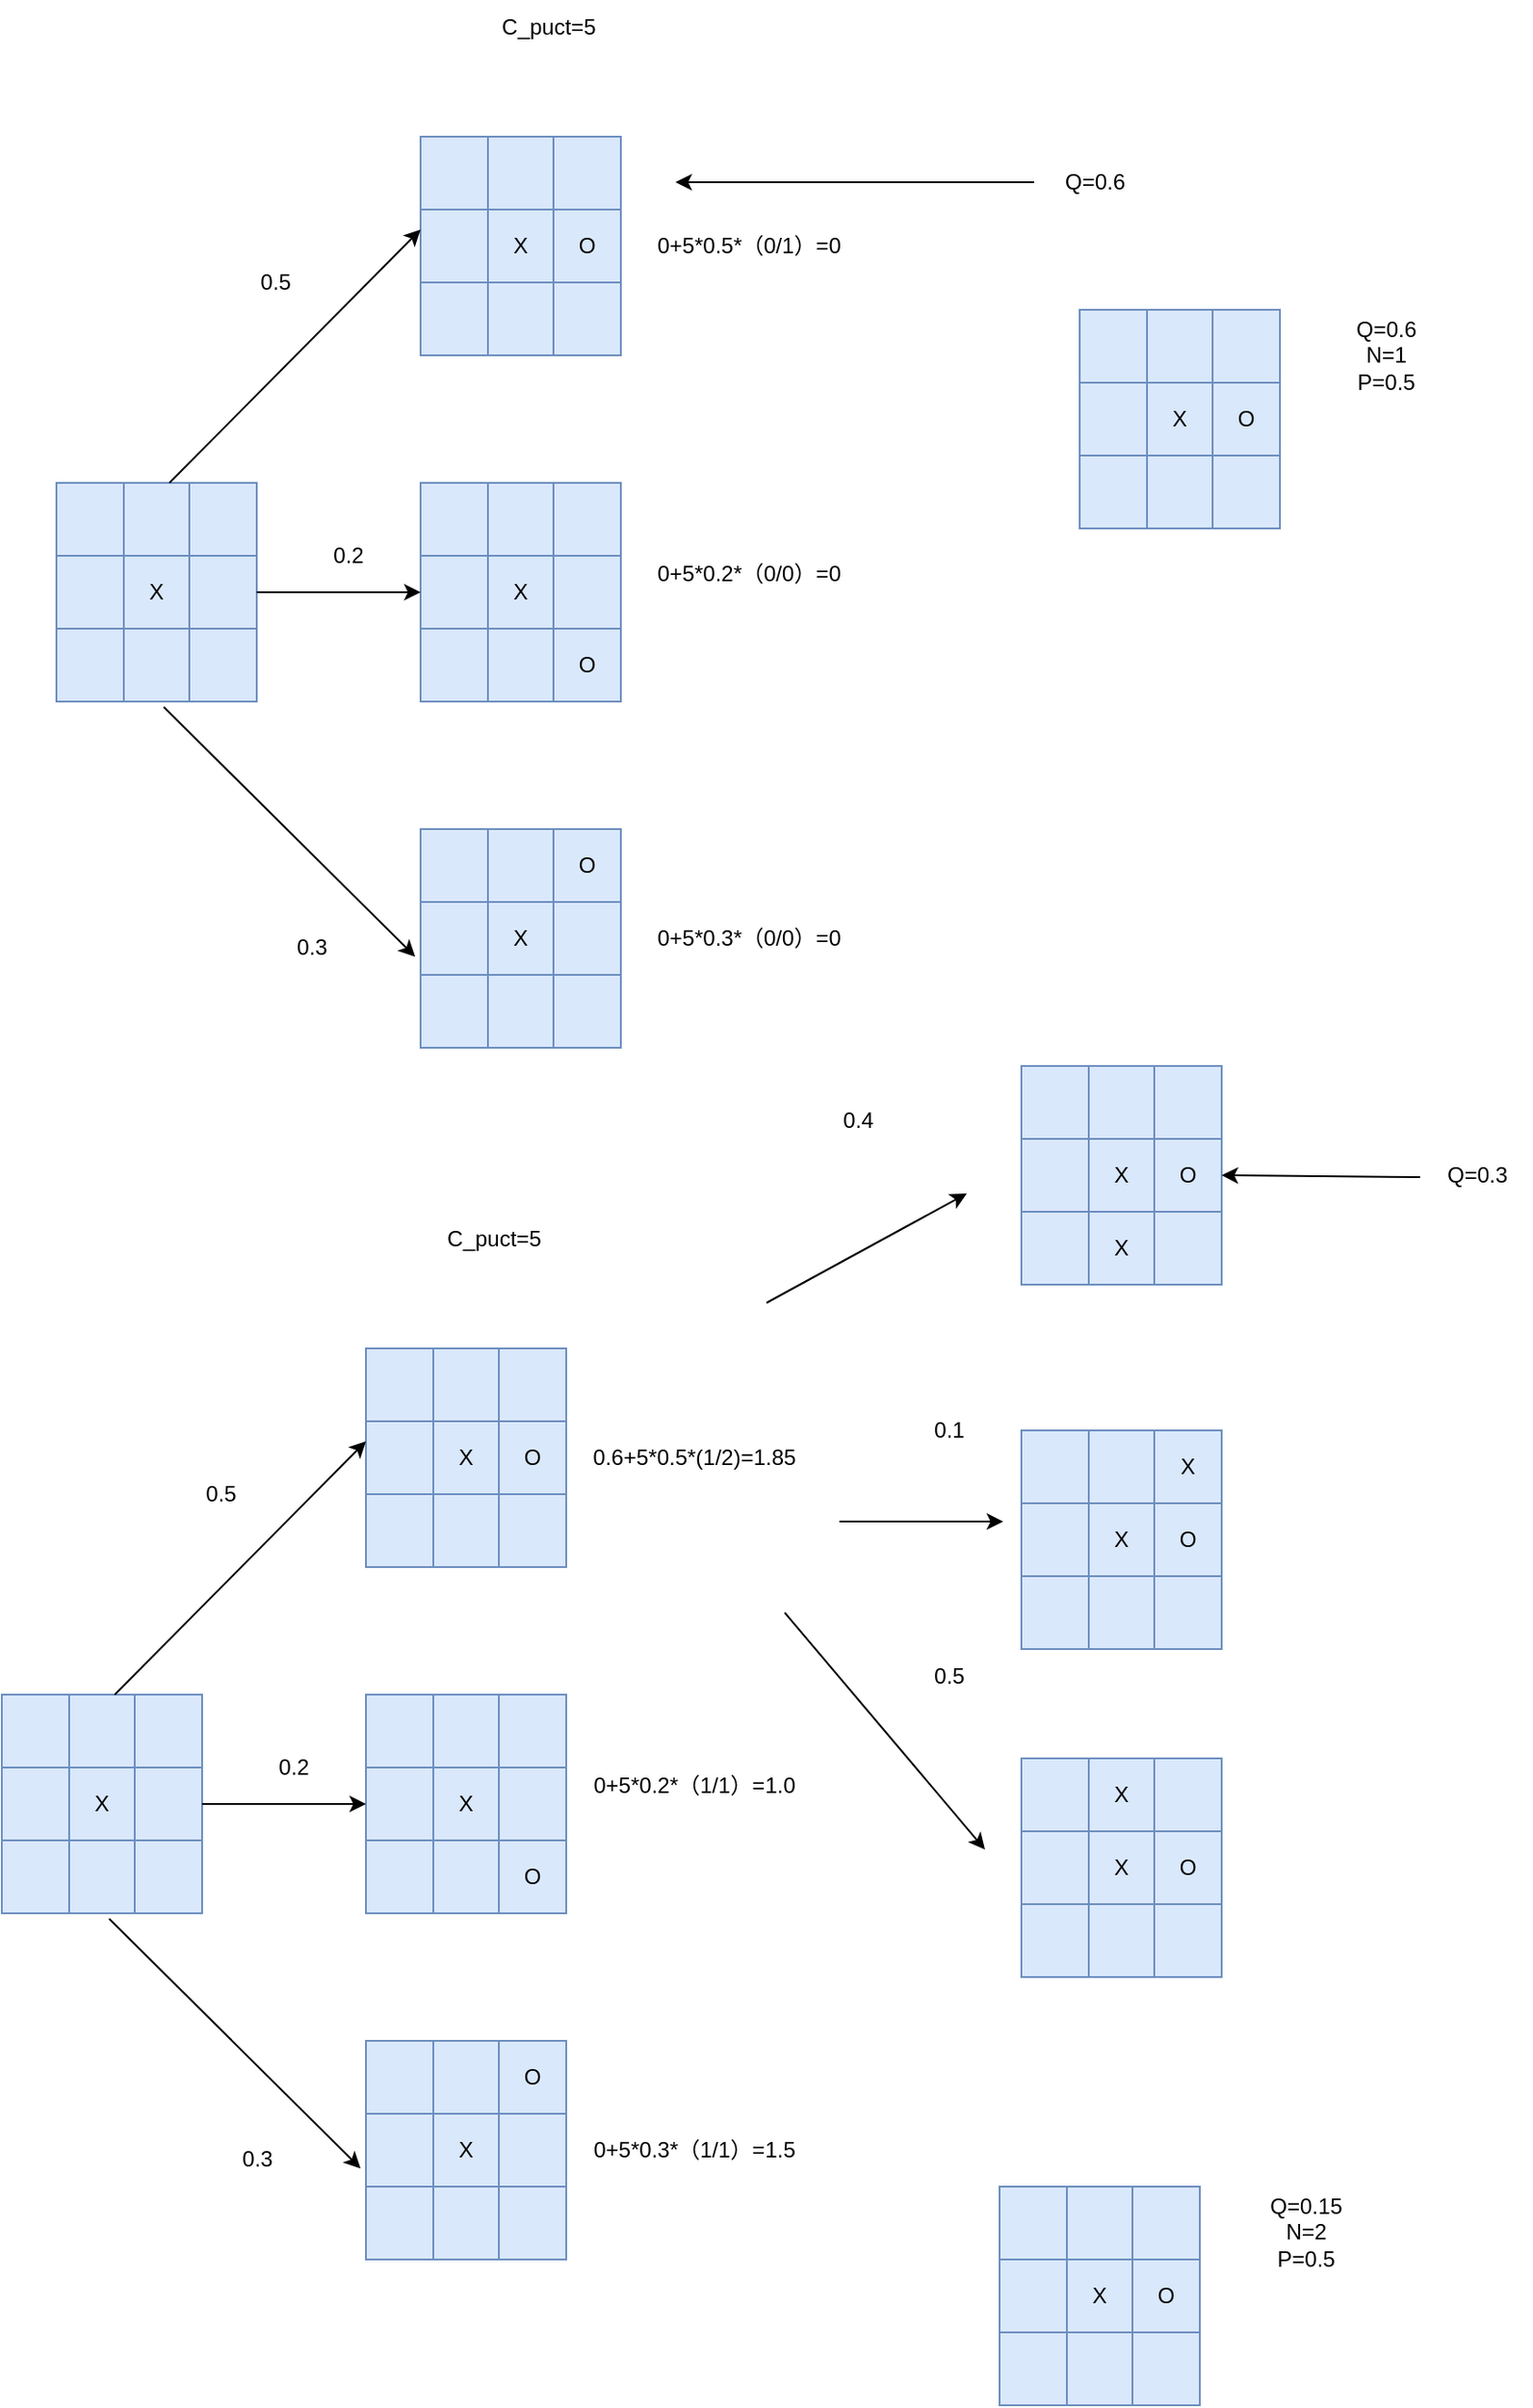 <mxfile version="20.3.0" type="device"><diagram id="XVkjH0_hl_3IlmnpwWNI" name="第 1 页"><mxGraphModel dx="918" dy="714" grid="1" gridSize="10" guides="1" tooltips="1" connect="1" arrows="1" fold="1" page="1" pageScale="1" pageWidth="1654" pageHeight="2336" math="0" shadow="0"><root><mxCell id="0"/><mxCell id="1" parent="0"/><mxCell id="SbK4v8bV8_98t9ywUBKs-1" value="" style="shape=table;html=1;whiteSpace=wrap;startSize=0;container=1;collapsible=0;childLayout=tableLayout;fillColor=#dae8fc;strokeColor=#6c8ebf;" parent="1" vertex="1"><mxGeometry x="210" y="310" width="110" height="120" as="geometry"/></mxCell><mxCell id="SbK4v8bV8_98t9ywUBKs-2" value="" style="shape=tableRow;horizontal=0;startSize=0;swimlaneHead=0;swimlaneBody=0;top=0;left=0;bottom=0;right=0;collapsible=0;dropTarget=0;fillColor=none;points=[[0,0.5],[1,0.5]];portConstraint=eastwest;" parent="SbK4v8bV8_98t9ywUBKs-1" vertex="1"><mxGeometry width="110" height="40" as="geometry"/></mxCell><mxCell id="SbK4v8bV8_98t9ywUBKs-3" value="" style="shape=partialRectangle;html=1;whiteSpace=wrap;connectable=0;fillColor=none;top=0;left=0;bottom=0;right=0;overflow=hidden;" parent="SbK4v8bV8_98t9ywUBKs-2" vertex="1"><mxGeometry width="37" height="40" as="geometry"><mxRectangle width="37" height="40" as="alternateBounds"/></mxGeometry></mxCell><mxCell id="SbK4v8bV8_98t9ywUBKs-4" value="" style="shape=partialRectangle;html=1;whiteSpace=wrap;connectable=0;fillColor=none;top=0;left=0;bottom=0;right=0;overflow=hidden;" parent="SbK4v8bV8_98t9ywUBKs-2" vertex="1"><mxGeometry x="37" width="36" height="40" as="geometry"><mxRectangle width="36" height="40" as="alternateBounds"/></mxGeometry></mxCell><mxCell id="SbK4v8bV8_98t9ywUBKs-5" value="" style="shape=partialRectangle;html=1;whiteSpace=wrap;connectable=0;fillColor=none;top=0;left=0;bottom=0;right=0;overflow=hidden;" parent="SbK4v8bV8_98t9ywUBKs-2" vertex="1"><mxGeometry x="73" width="37" height="40" as="geometry"><mxRectangle width="37" height="40" as="alternateBounds"/></mxGeometry></mxCell><mxCell id="SbK4v8bV8_98t9ywUBKs-6" value="" style="shape=tableRow;horizontal=0;startSize=0;swimlaneHead=0;swimlaneBody=0;top=0;left=0;bottom=0;right=0;collapsible=0;dropTarget=0;fillColor=none;points=[[0,0.5],[1,0.5]];portConstraint=eastwest;" parent="SbK4v8bV8_98t9ywUBKs-1" vertex="1"><mxGeometry y="40" width="110" height="40" as="geometry"/></mxCell><mxCell id="SbK4v8bV8_98t9ywUBKs-7" value="" style="shape=partialRectangle;html=1;whiteSpace=wrap;connectable=0;fillColor=none;top=0;left=0;bottom=0;right=0;overflow=hidden;" parent="SbK4v8bV8_98t9ywUBKs-6" vertex="1"><mxGeometry width="37" height="40" as="geometry"><mxRectangle width="37" height="40" as="alternateBounds"/></mxGeometry></mxCell><mxCell id="SbK4v8bV8_98t9ywUBKs-8" value="X" style="shape=partialRectangle;html=1;whiteSpace=wrap;connectable=0;fillColor=none;top=0;left=0;bottom=0;right=0;overflow=hidden;" parent="SbK4v8bV8_98t9ywUBKs-6" vertex="1"><mxGeometry x="37" width="36" height="40" as="geometry"><mxRectangle width="36" height="40" as="alternateBounds"/></mxGeometry></mxCell><mxCell id="SbK4v8bV8_98t9ywUBKs-9" value="" style="shape=partialRectangle;html=1;whiteSpace=wrap;connectable=0;fillColor=none;top=0;left=0;bottom=0;right=0;overflow=hidden;" parent="SbK4v8bV8_98t9ywUBKs-6" vertex="1"><mxGeometry x="73" width="37" height="40" as="geometry"><mxRectangle width="37" height="40" as="alternateBounds"/></mxGeometry></mxCell><mxCell id="SbK4v8bV8_98t9ywUBKs-10" value="" style="shape=tableRow;horizontal=0;startSize=0;swimlaneHead=0;swimlaneBody=0;top=0;left=0;bottom=0;right=0;collapsible=0;dropTarget=0;fillColor=none;points=[[0,0.5],[1,0.5]];portConstraint=eastwest;" parent="SbK4v8bV8_98t9ywUBKs-1" vertex="1"><mxGeometry y="80" width="110" height="40" as="geometry"/></mxCell><mxCell id="SbK4v8bV8_98t9ywUBKs-11" value="" style="shape=partialRectangle;html=1;whiteSpace=wrap;connectable=0;fillColor=none;top=0;left=0;bottom=0;right=0;overflow=hidden;" parent="SbK4v8bV8_98t9ywUBKs-10" vertex="1"><mxGeometry width="37" height="40" as="geometry"><mxRectangle width="37" height="40" as="alternateBounds"/></mxGeometry></mxCell><mxCell id="SbK4v8bV8_98t9ywUBKs-12" value="" style="shape=partialRectangle;html=1;whiteSpace=wrap;connectable=0;fillColor=none;top=0;left=0;bottom=0;right=0;overflow=hidden;" parent="SbK4v8bV8_98t9ywUBKs-10" vertex="1"><mxGeometry x="37" width="36" height="40" as="geometry"><mxRectangle width="36" height="40" as="alternateBounds"/></mxGeometry></mxCell><mxCell id="SbK4v8bV8_98t9ywUBKs-13" value="" style="shape=partialRectangle;html=1;whiteSpace=wrap;connectable=0;fillColor=none;top=0;left=0;bottom=0;right=0;overflow=hidden;pointerEvents=1;" parent="SbK4v8bV8_98t9ywUBKs-10" vertex="1"><mxGeometry x="73" width="37" height="40" as="geometry"><mxRectangle width="37" height="40" as="alternateBounds"/></mxGeometry></mxCell><mxCell id="SbK4v8bV8_98t9ywUBKs-14" value="" style="shape=table;html=1;whiteSpace=wrap;startSize=0;container=1;collapsible=0;childLayout=tableLayout;fillColor=#dae8fc;strokeColor=#6c8ebf;" parent="1" vertex="1"><mxGeometry x="410" y="120" width="110" height="120" as="geometry"/></mxCell><mxCell id="SbK4v8bV8_98t9ywUBKs-15" value="" style="shape=tableRow;horizontal=0;startSize=0;swimlaneHead=0;swimlaneBody=0;top=0;left=0;bottom=0;right=0;collapsible=0;dropTarget=0;fillColor=none;points=[[0,0.5],[1,0.5]];portConstraint=eastwest;" parent="SbK4v8bV8_98t9ywUBKs-14" vertex="1"><mxGeometry width="110" height="40" as="geometry"/></mxCell><mxCell id="SbK4v8bV8_98t9ywUBKs-16" value="" style="shape=partialRectangle;html=1;whiteSpace=wrap;connectable=0;fillColor=none;top=0;left=0;bottom=0;right=0;overflow=hidden;" parent="SbK4v8bV8_98t9ywUBKs-15" vertex="1"><mxGeometry width="37" height="40" as="geometry"><mxRectangle width="37" height="40" as="alternateBounds"/></mxGeometry></mxCell><mxCell id="SbK4v8bV8_98t9ywUBKs-17" value="" style="shape=partialRectangle;html=1;whiteSpace=wrap;connectable=0;fillColor=none;top=0;left=0;bottom=0;right=0;overflow=hidden;" parent="SbK4v8bV8_98t9ywUBKs-15" vertex="1"><mxGeometry x="37" width="36" height="40" as="geometry"><mxRectangle width="36" height="40" as="alternateBounds"/></mxGeometry></mxCell><mxCell id="SbK4v8bV8_98t9ywUBKs-18" value="" style="shape=partialRectangle;html=1;whiteSpace=wrap;connectable=0;fillColor=none;top=0;left=0;bottom=0;right=0;overflow=hidden;" parent="SbK4v8bV8_98t9ywUBKs-15" vertex="1"><mxGeometry x="73" width="37" height="40" as="geometry"><mxRectangle width="37" height="40" as="alternateBounds"/></mxGeometry></mxCell><mxCell id="SbK4v8bV8_98t9ywUBKs-19" value="" style="shape=tableRow;horizontal=0;startSize=0;swimlaneHead=0;swimlaneBody=0;top=0;left=0;bottom=0;right=0;collapsible=0;dropTarget=0;fillColor=none;points=[[0,0.5],[1,0.5]];portConstraint=eastwest;" parent="SbK4v8bV8_98t9ywUBKs-14" vertex="1"><mxGeometry y="40" width="110" height="40" as="geometry"/></mxCell><mxCell id="SbK4v8bV8_98t9ywUBKs-20" value="" style="shape=partialRectangle;html=1;whiteSpace=wrap;connectable=0;fillColor=none;top=0;left=0;bottom=0;right=0;overflow=hidden;" parent="SbK4v8bV8_98t9ywUBKs-19" vertex="1"><mxGeometry width="37" height="40" as="geometry"><mxRectangle width="37" height="40" as="alternateBounds"/></mxGeometry></mxCell><mxCell id="SbK4v8bV8_98t9ywUBKs-21" value="X" style="shape=partialRectangle;html=1;whiteSpace=wrap;connectable=0;fillColor=none;top=0;left=0;bottom=0;right=0;overflow=hidden;" parent="SbK4v8bV8_98t9ywUBKs-19" vertex="1"><mxGeometry x="37" width="36" height="40" as="geometry"><mxRectangle width="36" height="40" as="alternateBounds"/></mxGeometry></mxCell><mxCell id="SbK4v8bV8_98t9ywUBKs-22" value="O" style="shape=partialRectangle;html=1;whiteSpace=wrap;connectable=0;fillColor=none;top=0;left=0;bottom=0;right=0;overflow=hidden;" parent="SbK4v8bV8_98t9ywUBKs-19" vertex="1"><mxGeometry x="73" width="37" height="40" as="geometry"><mxRectangle width="37" height="40" as="alternateBounds"/></mxGeometry></mxCell><mxCell id="SbK4v8bV8_98t9ywUBKs-23" value="" style="shape=tableRow;horizontal=0;startSize=0;swimlaneHead=0;swimlaneBody=0;top=0;left=0;bottom=0;right=0;collapsible=0;dropTarget=0;fillColor=none;points=[[0,0.5],[1,0.5]];portConstraint=eastwest;" parent="SbK4v8bV8_98t9ywUBKs-14" vertex="1"><mxGeometry y="80" width="110" height="40" as="geometry"/></mxCell><mxCell id="SbK4v8bV8_98t9ywUBKs-24" value="" style="shape=partialRectangle;html=1;whiteSpace=wrap;connectable=0;fillColor=none;top=0;left=0;bottom=0;right=0;overflow=hidden;" parent="SbK4v8bV8_98t9ywUBKs-23" vertex="1"><mxGeometry width="37" height="40" as="geometry"><mxRectangle width="37" height="40" as="alternateBounds"/></mxGeometry></mxCell><mxCell id="SbK4v8bV8_98t9ywUBKs-25" value="" style="shape=partialRectangle;html=1;whiteSpace=wrap;connectable=0;fillColor=none;top=0;left=0;bottom=0;right=0;overflow=hidden;" parent="SbK4v8bV8_98t9ywUBKs-23" vertex="1"><mxGeometry x="37" width="36" height="40" as="geometry"><mxRectangle width="36" height="40" as="alternateBounds"/></mxGeometry></mxCell><mxCell id="SbK4v8bV8_98t9ywUBKs-26" value="" style="shape=partialRectangle;html=1;whiteSpace=wrap;connectable=0;fillColor=none;top=0;left=0;bottom=0;right=0;overflow=hidden;pointerEvents=1;" parent="SbK4v8bV8_98t9ywUBKs-23" vertex="1"><mxGeometry x="73" width="37" height="40" as="geometry"><mxRectangle width="37" height="40" as="alternateBounds"/></mxGeometry></mxCell><mxCell id="SbK4v8bV8_98t9ywUBKs-27" value="" style="shape=table;html=1;whiteSpace=wrap;startSize=0;container=1;collapsible=0;childLayout=tableLayout;fillColor=#dae8fc;strokeColor=#6c8ebf;" parent="1" vertex="1"><mxGeometry x="410" y="500" width="110" height="120" as="geometry"/></mxCell><mxCell id="SbK4v8bV8_98t9ywUBKs-28" value="" style="shape=tableRow;horizontal=0;startSize=0;swimlaneHead=0;swimlaneBody=0;top=0;left=0;bottom=0;right=0;collapsible=0;dropTarget=0;fillColor=none;points=[[0,0.5],[1,0.5]];portConstraint=eastwest;" parent="SbK4v8bV8_98t9ywUBKs-27" vertex="1"><mxGeometry width="110" height="40" as="geometry"/></mxCell><mxCell id="SbK4v8bV8_98t9ywUBKs-29" value="" style="shape=partialRectangle;html=1;whiteSpace=wrap;connectable=0;fillColor=none;top=0;left=0;bottom=0;right=0;overflow=hidden;" parent="SbK4v8bV8_98t9ywUBKs-28" vertex="1"><mxGeometry width="37" height="40" as="geometry"><mxRectangle width="37" height="40" as="alternateBounds"/></mxGeometry></mxCell><mxCell id="SbK4v8bV8_98t9ywUBKs-30" value="" style="shape=partialRectangle;html=1;whiteSpace=wrap;connectable=0;fillColor=none;top=0;left=0;bottom=0;right=0;overflow=hidden;" parent="SbK4v8bV8_98t9ywUBKs-28" vertex="1"><mxGeometry x="37" width="36" height="40" as="geometry"><mxRectangle width="36" height="40" as="alternateBounds"/></mxGeometry></mxCell><mxCell id="SbK4v8bV8_98t9ywUBKs-31" value="O" style="shape=partialRectangle;html=1;whiteSpace=wrap;connectable=0;fillColor=none;top=0;left=0;bottom=0;right=0;overflow=hidden;" parent="SbK4v8bV8_98t9ywUBKs-28" vertex="1"><mxGeometry x="73" width="37" height="40" as="geometry"><mxRectangle width="37" height="40" as="alternateBounds"/></mxGeometry></mxCell><mxCell id="SbK4v8bV8_98t9ywUBKs-32" value="" style="shape=tableRow;horizontal=0;startSize=0;swimlaneHead=0;swimlaneBody=0;top=0;left=0;bottom=0;right=0;collapsible=0;dropTarget=0;fillColor=none;points=[[0,0.5],[1,0.5]];portConstraint=eastwest;" parent="SbK4v8bV8_98t9ywUBKs-27" vertex="1"><mxGeometry y="40" width="110" height="40" as="geometry"/></mxCell><mxCell id="SbK4v8bV8_98t9ywUBKs-33" value="" style="shape=partialRectangle;html=1;whiteSpace=wrap;connectable=0;fillColor=none;top=0;left=0;bottom=0;right=0;overflow=hidden;" parent="SbK4v8bV8_98t9ywUBKs-32" vertex="1"><mxGeometry width="37" height="40" as="geometry"><mxRectangle width="37" height="40" as="alternateBounds"/></mxGeometry></mxCell><mxCell id="SbK4v8bV8_98t9ywUBKs-34" value="X" style="shape=partialRectangle;html=1;whiteSpace=wrap;connectable=0;fillColor=none;top=0;left=0;bottom=0;right=0;overflow=hidden;" parent="SbK4v8bV8_98t9ywUBKs-32" vertex="1"><mxGeometry x="37" width="36" height="40" as="geometry"><mxRectangle width="36" height="40" as="alternateBounds"/></mxGeometry></mxCell><mxCell id="SbK4v8bV8_98t9ywUBKs-35" value="" style="shape=partialRectangle;html=1;whiteSpace=wrap;connectable=0;fillColor=none;top=0;left=0;bottom=0;right=0;overflow=hidden;" parent="SbK4v8bV8_98t9ywUBKs-32" vertex="1"><mxGeometry x="73" width="37" height="40" as="geometry"><mxRectangle width="37" height="40" as="alternateBounds"/></mxGeometry></mxCell><mxCell id="SbK4v8bV8_98t9ywUBKs-36" value="" style="shape=tableRow;horizontal=0;startSize=0;swimlaneHead=0;swimlaneBody=0;top=0;left=0;bottom=0;right=0;collapsible=0;dropTarget=0;fillColor=none;points=[[0,0.5],[1,0.5]];portConstraint=eastwest;" parent="SbK4v8bV8_98t9ywUBKs-27" vertex="1"><mxGeometry y="80" width="110" height="40" as="geometry"/></mxCell><mxCell id="SbK4v8bV8_98t9ywUBKs-37" value="" style="shape=partialRectangle;html=1;whiteSpace=wrap;connectable=0;fillColor=none;top=0;left=0;bottom=0;right=0;overflow=hidden;" parent="SbK4v8bV8_98t9ywUBKs-36" vertex="1"><mxGeometry width="37" height="40" as="geometry"><mxRectangle width="37" height="40" as="alternateBounds"/></mxGeometry></mxCell><mxCell id="SbK4v8bV8_98t9ywUBKs-38" value="" style="shape=partialRectangle;html=1;whiteSpace=wrap;connectable=0;fillColor=none;top=0;left=0;bottom=0;right=0;overflow=hidden;" parent="SbK4v8bV8_98t9ywUBKs-36" vertex="1"><mxGeometry x="37" width="36" height="40" as="geometry"><mxRectangle width="36" height="40" as="alternateBounds"/></mxGeometry></mxCell><mxCell id="SbK4v8bV8_98t9ywUBKs-39" value="" style="shape=partialRectangle;html=1;whiteSpace=wrap;connectable=0;fillColor=none;top=0;left=0;bottom=0;right=0;overflow=hidden;pointerEvents=1;" parent="SbK4v8bV8_98t9ywUBKs-36" vertex="1"><mxGeometry x="73" width="37" height="40" as="geometry"><mxRectangle width="37" height="40" as="alternateBounds"/></mxGeometry></mxCell><mxCell id="SbK4v8bV8_98t9ywUBKs-40" value="" style="shape=table;html=1;whiteSpace=wrap;startSize=0;container=1;collapsible=0;childLayout=tableLayout;fillColor=#dae8fc;strokeColor=#6c8ebf;" parent="1" vertex="1"><mxGeometry x="410" y="310" width="110" height="120" as="geometry"/></mxCell><mxCell id="SbK4v8bV8_98t9ywUBKs-41" value="" style="shape=tableRow;horizontal=0;startSize=0;swimlaneHead=0;swimlaneBody=0;top=0;left=0;bottom=0;right=0;collapsible=0;dropTarget=0;fillColor=none;points=[[0,0.5],[1,0.5]];portConstraint=eastwest;" parent="SbK4v8bV8_98t9ywUBKs-40" vertex="1"><mxGeometry width="110" height="40" as="geometry"/></mxCell><mxCell id="SbK4v8bV8_98t9ywUBKs-42" value="" style="shape=partialRectangle;html=1;whiteSpace=wrap;connectable=0;fillColor=none;top=0;left=0;bottom=0;right=0;overflow=hidden;" parent="SbK4v8bV8_98t9ywUBKs-41" vertex="1"><mxGeometry width="37" height="40" as="geometry"><mxRectangle width="37" height="40" as="alternateBounds"/></mxGeometry></mxCell><mxCell id="SbK4v8bV8_98t9ywUBKs-43" value="" style="shape=partialRectangle;html=1;whiteSpace=wrap;connectable=0;fillColor=none;top=0;left=0;bottom=0;right=0;overflow=hidden;" parent="SbK4v8bV8_98t9ywUBKs-41" vertex="1"><mxGeometry x="37" width="36" height="40" as="geometry"><mxRectangle width="36" height="40" as="alternateBounds"/></mxGeometry></mxCell><mxCell id="SbK4v8bV8_98t9ywUBKs-44" value="" style="shape=partialRectangle;html=1;whiteSpace=wrap;connectable=0;fillColor=none;top=0;left=0;bottom=0;right=0;overflow=hidden;" parent="SbK4v8bV8_98t9ywUBKs-41" vertex="1"><mxGeometry x="73" width="37" height="40" as="geometry"><mxRectangle width="37" height="40" as="alternateBounds"/></mxGeometry></mxCell><mxCell id="SbK4v8bV8_98t9ywUBKs-45" value="" style="shape=tableRow;horizontal=0;startSize=0;swimlaneHead=0;swimlaneBody=0;top=0;left=0;bottom=0;right=0;collapsible=0;dropTarget=0;fillColor=none;points=[[0,0.5],[1,0.5]];portConstraint=eastwest;" parent="SbK4v8bV8_98t9ywUBKs-40" vertex="1"><mxGeometry y="40" width="110" height="40" as="geometry"/></mxCell><mxCell id="SbK4v8bV8_98t9ywUBKs-46" value="" style="shape=partialRectangle;html=1;whiteSpace=wrap;connectable=0;fillColor=none;top=0;left=0;bottom=0;right=0;overflow=hidden;" parent="SbK4v8bV8_98t9ywUBKs-45" vertex="1"><mxGeometry width="37" height="40" as="geometry"><mxRectangle width="37" height="40" as="alternateBounds"/></mxGeometry></mxCell><mxCell id="SbK4v8bV8_98t9ywUBKs-47" value="X" style="shape=partialRectangle;html=1;whiteSpace=wrap;connectable=0;fillColor=none;top=0;left=0;bottom=0;right=0;overflow=hidden;" parent="SbK4v8bV8_98t9ywUBKs-45" vertex="1"><mxGeometry x="37" width="36" height="40" as="geometry"><mxRectangle width="36" height="40" as="alternateBounds"/></mxGeometry></mxCell><mxCell id="SbK4v8bV8_98t9ywUBKs-48" value="" style="shape=partialRectangle;html=1;whiteSpace=wrap;connectable=0;fillColor=none;top=0;left=0;bottom=0;right=0;overflow=hidden;" parent="SbK4v8bV8_98t9ywUBKs-45" vertex="1"><mxGeometry x="73" width="37" height="40" as="geometry"><mxRectangle width="37" height="40" as="alternateBounds"/></mxGeometry></mxCell><mxCell id="SbK4v8bV8_98t9ywUBKs-49" value="" style="shape=tableRow;horizontal=0;startSize=0;swimlaneHead=0;swimlaneBody=0;top=0;left=0;bottom=0;right=0;collapsible=0;dropTarget=0;fillColor=none;points=[[0,0.5],[1,0.5]];portConstraint=eastwest;" parent="SbK4v8bV8_98t9ywUBKs-40" vertex="1"><mxGeometry y="80" width="110" height="40" as="geometry"/></mxCell><mxCell id="SbK4v8bV8_98t9ywUBKs-50" value="" style="shape=partialRectangle;html=1;whiteSpace=wrap;connectable=0;fillColor=none;top=0;left=0;bottom=0;right=0;overflow=hidden;" parent="SbK4v8bV8_98t9ywUBKs-49" vertex="1"><mxGeometry width="37" height="40" as="geometry"><mxRectangle width="37" height="40" as="alternateBounds"/></mxGeometry></mxCell><mxCell id="SbK4v8bV8_98t9ywUBKs-51" value="" style="shape=partialRectangle;html=1;whiteSpace=wrap;connectable=0;fillColor=none;top=0;left=0;bottom=0;right=0;overflow=hidden;" parent="SbK4v8bV8_98t9ywUBKs-49" vertex="1"><mxGeometry x="37" width="36" height="40" as="geometry"><mxRectangle width="36" height="40" as="alternateBounds"/></mxGeometry></mxCell><mxCell id="SbK4v8bV8_98t9ywUBKs-52" value="O" style="shape=partialRectangle;html=1;whiteSpace=wrap;connectable=0;fillColor=none;top=0;left=0;bottom=0;right=0;overflow=hidden;pointerEvents=1;" parent="SbK4v8bV8_98t9ywUBKs-49" vertex="1"><mxGeometry x="73" width="37" height="40" as="geometry"><mxRectangle width="37" height="40" as="alternateBounds"/></mxGeometry></mxCell><mxCell id="SbK4v8bV8_98t9ywUBKs-53" value="" style="endArrow=classic;html=1;rounded=0;exitX=0.564;exitY=0;exitDx=0;exitDy=0;exitPerimeter=0;entryX=0;entryY=0.275;entryDx=0;entryDy=0;entryPerimeter=0;" parent="1" source="SbK4v8bV8_98t9ywUBKs-2" target="SbK4v8bV8_98t9ywUBKs-19" edge="1"><mxGeometry width="50" height="50" relative="1" as="geometry"><mxPoint x="270" y="270" as="sourcePoint"/><mxPoint x="390" y="180" as="targetPoint"/></mxGeometry></mxCell><mxCell id="SbK4v8bV8_98t9ywUBKs-54" style="edgeStyle=orthogonalEdgeStyle;rounded=0;orthogonalLoop=1;jettySize=auto;html=1;exitX=1;exitY=0.5;exitDx=0;exitDy=0;entryX=0;entryY=0.5;entryDx=0;entryDy=0;" parent="1" source="SbK4v8bV8_98t9ywUBKs-6" target="SbK4v8bV8_98t9ywUBKs-45" edge="1"><mxGeometry relative="1" as="geometry"/></mxCell><mxCell id="SbK4v8bV8_98t9ywUBKs-55" value="" style="endArrow=classic;html=1;rounded=0;exitX=0.536;exitY=1.075;exitDx=0;exitDy=0;exitPerimeter=0;entryX=-0.027;entryY=0.75;entryDx=0;entryDy=0;entryPerimeter=0;" parent="1" source="SbK4v8bV8_98t9ywUBKs-10" target="SbK4v8bV8_98t9ywUBKs-32" edge="1"><mxGeometry width="50" height="50" relative="1" as="geometry"><mxPoint x="660" y="460" as="sourcePoint"/><mxPoint x="710" y="410" as="targetPoint"/></mxGeometry></mxCell><mxCell id="SbK4v8bV8_98t9ywUBKs-56" value="0.5" style="text;html=1;align=center;verticalAlign=middle;resizable=0;points=[];autosize=1;strokeColor=none;fillColor=none;" parent="1" vertex="1"><mxGeometry x="310" y="185" width="40" height="30" as="geometry"/></mxCell><mxCell id="SbK4v8bV8_98t9ywUBKs-57" value="0.2" style="text;html=1;align=center;verticalAlign=middle;resizable=0;points=[];autosize=1;strokeColor=none;fillColor=none;" parent="1" vertex="1"><mxGeometry x="350" y="335" width="40" height="30" as="geometry"/></mxCell><mxCell id="SbK4v8bV8_98t9ywUBKs-58" value="0.3" style="text;html=1;align=center;verticalAlign=middle;resizable=0;points=[];autosize=1;strokeColor=none;fillColor=none;" parent="1" vertex="1"><mxGeometry x="330" y="550" width="40" height="30" as="geometry"/></mxCell><mxCell id="SbK4v8bV8_98t9ywUBKs-59" value="C_puct=5" style="text;html=1;align=center;verticalAlign=middle;resizable=0;points=[];autosize=1;strokeColor=none;fillColor=none;" parent="1" vertex="1"><mxGeometry x="440" y="45" width="80" height="30" as="geometry"/></mxCell><mxCell id="SbK4v8bV8_98t9ywUBKs-60" value="0+5*0.5*（0/1）=0" style="text;html=1;align=center;verticalAlign=middle;resizable=0;points=[];autosize=1;strokeColor=none;fillColor=none;" parent="1" vertex="1"><mxGeometry x="530" y="165" width="120" height="30" as="geometry"/></mxCell><mxCell id="SbK4v8bV8_98t9ywUBKs-61" value="0+5*0.2*（0/0）=0" style="text;html=1;align=center;verticalAlign=middle;resizable=0;points=[];autosize=1;strokeColor=none;fillColor=none;" parent="1" vertex="1"><mxGeometry x="530" y="345" width="120" height="30" as="geometry"/></mxCell><mxCell id="SbK4v8bV8_98t9ywUBKs-62" value="0+5*0.3*（0/0）=0" style="text;html=1;align=center;verticalAlign=middle;resizable=0;points=[];autosize=1;strokeColor=none;fillColor=none;" parent="1" vertex="1"><mxGeometry x="530" y="545" width="120" height="30" as="geometry"/></mxCell><mxCell id="SbK4v8bV8_98t9ywUBKs-77" value="Q=0.6" style="text;html=1;align=center;verticalAlign=middle;resizable=0;points=[];autosize=1;strokeColor=none;fillColor=none;" parent="1" vertex="1"><mxGeometry x="750" y="130" width="60" height="30" as="geometry"/></mxCell><mxCell id="SbK4v8bV8_98t9ywUBKs-78" value="" style="endArrow=classic;html=1;rounded=0;exitX=-0.05;exitY=0.5;exitDx=0;exitDy=0;exitPerimeter=0;" parent="1" source="SbK4v8bV8_98t9ywUBKs-77" edge="1"><mxGeometry width="50" height="50" relative="1" as="geometry"><mxPoint x="660" y="460" as="sourcePoint"/><mxPoint x="550" y="145" as="targetPoint"/></mxGeometry></mxCell><mxCell id="SbK4v8bV8_98t9ywUBKs-79" value="" style="shape=table;html=1;whiteSpace=wrap;startSize=0;container=1;collapsible=0;childLayout=tableLayout;fillColor=#dae8fc;strokeColor=#6c8ebf;" parent="1" vertex="1"><mxGeometry x="772" y="215" width="110" height="120" as="geometry"/></mxCell><mxCell id="SbK4v8bV8_98t9ywUBKs-80" value="" style="shape=tableRow;horizontal=0;startSize=0;swimlaneHead=0;swimlaneBody=0;top=0;left=0;bottom=0;right=0;collapsible=0;dropTarget=0;fillColor=none;points=[[0,0.5],[1,0.5]];portConstraint=eastwest;" parent="SbK4v8bV8_98t9ywUBKs-79" vertex="1"><mxGeometry width="110" height="40" as="geometry"/></mxCell><mxCell id="SbK4v8bV8_98t9ywUBKs-81" value="" style="shape=partialRectangle;html=1;whiteSpace=wrap;connectable=0;fillColor=none;top=0;left=0;bottom=0;right=0;overflow=hidden;" parent="SbK4v8bV8_98t9ywUBKs-80" vertex="1"><mxGeometry width="37" height="40" as="geometry"><mxRectangle width="37" height="40" as="alternateBounds"/></mxGeometry></mxCell><mxCell id="SbK4v8bV8_98t9ywUBKs-82" value="" style="shape=partialRectangle;html=1;whiteSpace=wrap;connectable=0;fillColor=none;top=0;left=0;bottom=0;right=0;overflow=hidden;" parent="SbK4v8bV8_98t9ywUBKs-80" vertex="1"><mxGeometry x="37" width="36" height="40" as="geometry"><mxRectangle width="36" height="40" as="alternateBounds"/></mxGeometry></mxCell><mxCell id="SbK4v8bV8_98t9ywUBKs-83" value="" style="shape=partialRectangle;html=1;whiteSpace=wrap;connectable=0;fillColor=none;top=0;left=0;bottom=0;right=0;overflow=hidden;" parent="SbK4v8bV8_98t9ywUBKs-80" vertex="1"><mxGeometry x="73" width="37" height="40" as="geometry"><mxRectangle width="37" height="40" as="alternateBounds"/></mxGeometry></mxCell><mxCell id="SbK4v8bV8_98t9ywUBKs-84" value="" style="shape=tableRow;horizontal=0;startSize=0;swimlaneHead=0;swimlaneBody=0;top=0;left=0;bottom=0;right=0;collapsible=0;dropTarget=0;fillColor=none;points=[[0,0.5],[1,0.5]];portConstraint=eastwest;" parent="SbK4v8bV8_98t9ywUBKs-79" vertex="1"><mxGeometry y="40" width="110" height="40" as="geometry"/></mxCell><mxCell id="SbK4v8bV8_98t9ywUBKs-85" value="" style="shape=partialRectangle;html=1;whiteSpace=wrap;connectable=0;fillColor=none;top=0;left=0;bottom=0;right=0;overflow=hidden;" parent="SbK4v8bV8_98t9ywUBKs-84" vertex="1"><mxGeometry width="37" height="40" as="geometry"><mxRectangle width="37" height="40" as="alternateBounds"/></mxGeometry></mxCell><mxCell id="SbK4v8bV8_98t9ywUBKs-86" value="X" style="shape=partialRectangle;html=1;whiteSpace=wrap;connectable=0;fillColor=none;top=0;left=0;bottom=0;right=0;overflow=hidden;" parent="SbK4v8bV8_98t9ywUBKs-84" vertex="1"><mxGeometry x="37" width="36" height="40" as="geometry"><mxRectangle width="36" height="40" as="alternateBounds"/></mxGeometry></mxCell><mxCell id="SbK4v8bV8_98t9ywUBKs-87" value="O" style="shape=partialRectangle;html=1;whiteSpace=wrap;connectable=0;fillColor=none;top=0;left=0;bottom=0;right=0;overflow=hidden;" parent="SbK4v8bV8_98t9ywUBKs-84" vertex="1"><mxGeometry x="73" width="37" height="40" as="geometry"><mxRectangle width="37" height="40" as="alternateBounds"/></mxGeometry></mxCell><mxCell id="SbK4v8bV8_98t9ywUBKs-88" value="" style="shape=tableRow;horizontal=0;startSize=0;swimlaneHead=0;swimlaneBody=0;top=0;left=0;bottom=0;right=0;collapsible=0;dropTarget=0;fillColor=none;points=[[0,0.5],[1,0.5]];portConstraint=eastwest;" parent="SbK4v8bV8_98t9ywUBKs-79" vertex="1"><mxGeometry y="80" width="110" height="40" as="geometry"/></mxCell><mxCell id="SbK4v8bV8_98t9ywUBKs-89" value="" style="shape=partialRectangle;html=1;whiteSpace=wrap;connectable=0;fillColor=none;top=0;left=0;bottom=0;right=0;overflow=hidden;" parent="SbK4v8bV8_98t9ywUBKs-88" vertex="1"><mxGeometry width="37" height="40" as="geometry"><mxRectangle width="37" height="40" as="alternateBounds"/></mxGeometry></mxCell><mxCell id="SbK4v8bV8_98t9ywUBKs-90" value="" style="shape=partialRectangle;html=1;whiteSpace=wrap;connectable=0;fillColor=none;top=0;left=0;bottom=0;right=0;overflow=hidden;" parent="SbK4v8bV8_98t9ywUBKs-88" vertex="1"><mxGeometry x="37" width="36" height="40" as="geometry"><mxRectangle width="36" height="40" as="alternateBounds"/></mxGeometry></mxCell><mxCell id="SbK4v8bV8_98t9ywUBKs-91" value="" style="shape=partialRectangle;html=1;whiteSpace=wrap;connectable=0;fillColor=none;top=0;left=0;bottom=0;right=0;overflow=hidden;pointerEvents=1;" parent="SbK4v8bV8_98t9ywUBKs-88" vertex="1"><mxGeometry x="73" width="37" height="40" as="geometry"><mxRectangle width="37" height="40" as="alternateBounds"/></mxGeometry></mxCell><mxCell id="SbK4v8bV8_98t9ywUBKs-92" value="Q=0.6&lt;br&gt;N=1&lt;br&gt;P=0.5" style="text;html=1;align=center;verticalAlign=middle;resizable=0;points=[];autosize=1;strokeColor=none;fillColor=none;" parent="1" vertex="1"><mxGeometry x="910" y="210" width="60" height="60" as="geometry"/></mxCell><mxCell id="SbK4v8bV8_98t9ywUBKs-93" value="" style="shape=table;html=1;whiteSpace=wrap;startSize=0;container=1;collapsible=0;childLayout=tableLayout;fillColor=#dae8fc;strokeColor=#6c8ebf;" parent="1" vertex="1"><mxGeometry x="180" y="975" width="110" height="120" as="geometry"/></mxCell><mxCell id="SbK4v8bV8_98t9ywUBKs-94" value="" style="shape=tableRow;horizontal=0;startSize=0;swimlaneHead=0;swimlaneBody=0;top=0;left=0;bottom=0;right=0;collapsible=0;dropTarget=0;fillColor=none;points=[[0,0.5],[1,0.5]];portConstraint=eastwest;" parent="SbK4v8bV8_98t9ywUBKs-93" vertex="1"><mxGeometry width="110" height="40" as="geometry"/></mxCell><mxCell id="SbK4v8bV8_98t9ywUBKs-95" value="" style="shape=partialRectangle;html=1;whiteSpace=wrap;connectable=0;fillColor=none;top=0;left=0;bottom=0;right=0;overflow=hidden;" parent="SbK4v8bV8_98t9ywUBKs-94" vertex="1"><mxGeometry width="37" height="40" as="geometry"><mxRectangle width="37" height="40" as="alternateBounds"/></mxGeometry></mxCell><mxCell id="SbK4v8bV8_98t9ywUBKs-96" value="" style="shape=partialRectangle;html=1;whiteSpace=wrap;connectable=0;fillColor=none;top=0;left=0;bottom=0;right=0;overflow=hidden;" parent="SbK4v8bV8_98t9ywUBKs-94" vertex="1"><mxGeometry x="37" width="36" height="40" as="geometry"><mxRectangle width="36" height="40" as="alternateBounds"/></mxGeometry></mxCell><mxCell id="SbK4v8bV8_98t9ywUBKs-97" value="" style="shape=partialRectangle;html=1;whiteSpace=wrap;connectable=0;fillColor=none;top=0;left=0;bottom=0;right=0;overflow=hidden;" parent="SbK4v8bV8_98t9ywUBKs-94" vertex="1"><mxGeometry x="73" width="37" height="40" as="geometry"><mxRectangle width="37" height="40" as="alternateBounds"/></mxGeometry></mxCell><mxCell id="SbK4v8bV8_98t9ywUBKs-98" value="" style="shape=tableRow;horizontal=0;startSize=0;swimlaneHead=0;swimlaneBody=0;top=0;left=0;bottom=0;right=0;collapsible=0;dropTarget=0;fillColor=none;points=[[0,0.5],[1,0.5]];portConstraint=eastwest;" parent="SbK4v8bV8_98t9ywUBKs-93" vertex="1"><mxGeometry y="40" width="110" height="40" as="geometry"/></mxCell><mxCell id="SbK4v8bV8_98t9ywUBKs-99" value="" style="shape=partialRectangle;html=1;whiteSpace=wrap;connectable=0;fillColor=none;top=0;left=0;bottom=0;right=0;overflow=hidden;" parent="SbK4v8bV8_98t9ywUBKs-98" vertex="1"><mxGeometry width="37" height="40" as="geometry"><mxRectangle width="37" height="40" as="alternateBounds"/></mxGeometry></mxCell><mxCell id="SbK4v8bV8_98t9ywUBKs-100" value="X" style="shape=partialRectangle;html=1;whiteSpace=wrap;connectable=0;fillColor=none;top=0;left=0;bottom=0;right=0;overflow=hidden;" parent="SbK4v8bV8_98t9ywUBKs-98" vertex="1"><mxGeometry x="37" width="36" height="40" as="geometry"><mxRectangle width="36" height="40" as="alternateBounds"/></mxGeometry></mxCell><mxCell id="SbK4v8bV8_98t9ywUBKs-101" value="" style="shape=partialRectangle;html=1;whiteSpace=wrap;connectable=0;fillColor=none;top=0;left=0;bottom=0;right=0;overflow=hidden;" parent="SbK4v8bV8_98t9ywUBKs-98" vertex="1"><mxGeometry x="73" width="37" height="40" as="geometry"><mxRectangle width="37" height="40" as="alternateBounds"/></mxGeometry></mxCell><mxCell id="SbK4v8bV8_98t9ywUBKs-102" value="" style="shape=tableRow;horizontal=0;startSize=0;swimlaneHead=0;swimlaneBody=0;top=0;left=0;bottom=0;right=0;collapsible=0;dropTarget=0;fillColor=none;points=[[0,0.5],[1,0.5]];portConstraint=eastwest;" parent="SbK4v8bV8_98t9ywUBKs-93" vertex="1"><mxGeometry y="80" width="110" height="40" as="geometry"/></mxCell><mxCell id="SbK4v8bV8_98t9ywUBKs-103" value="" style="shape=partialRectangle;html=1;whiteSpace=wrap;connectable=0;fillColor=none;top=0;left=0;bottom=0;right=0;overflow=hidden;" parent="SbK4v8bV8_98t9ywUBKs-102" vertex="1"><mxGeometry width="37" height="40" as="geometry"><mxRectangle width="37" height="40" as="alternateBounds"/></mxGeometry></mxCell><mxCell id="SbK4v8bV8_98t9ywUBKs-104" value="" style="shape=partialRectangle;html=1;whiteSpace=wrap;connectable=0;fillColor=none;top=0;left=0;bottom=0;right=0;overflow=hidden;" parent="SbK4v8bV8_98t9ywUBKs-102" vertex="1"><mxGeometry x="37" width="36" height="40" as="geometry"><mxRectangle width="36" height="40" as="alternateBounds"/></mxGeometry></mxCell><mxCell id="SbK4v8bV8_98t9ywUBKs-105" value="" style="shape=partialRectangle;html=1;whiteSpace=wrap;connectable=0;fillColor=none;top=0;left=0;bottom=0;right=0;overflow=hidden;pointerEvents=1;" parent="SbK4v8bV8_98t9ywUBKs-102" vertex="1"><mxGeometry x="73" width="37" height="40" as="geometry"><mxRectangle width="37" height="40" as="alternateBounds"/></mxGeometry></mxCell><mxCell id="SbK4v8bV8_98t9ywUBKs-106" value="" style="shape=table;html=1;whiteSpace=wrap;startSize=0;container=1;collapsible=0;childLayout=tableLayout;fillColor=#dae8fc;strokeColor=#6c8ebf;" parent="1" vertex="1"><mxGeometry x="380" y="785" width="110" height="120" as="geometry"/></mxCell><mxCell id="SbK4v8bV8_98t9ywUBKs-107" value="" style="shape=tableRow;horizontal=0;startSize=0;swimlaneHead=0;swimlaneBody=0;top=0;left=0;bottom=0;right=0;collapsible=0;dropTarget=0;fillColor=none;points=[[0,0.5],[1,0.5]];portConstraint=eastwest;" parent="SbK4v8bV8_98t9ywUBKs-106" vertex="1"><mxGeometry width="110" height="40" as="geometry"/></mxCell><mxCell id="SbK4v8bV8_98t9ywUBKs-108" value="" style="shape=partialRectangle;html=1;whiteSpace=wrap;connectable=0;fillColor=none;top=0;left=0;bottom=0;right=0;overflow=hidden;" parent="SbK4v8bV8_98t9ywUBKs-107" vertex="1"><mxGeometry width="37" height="40" as="geometry"><mxRectangle width="37" height="40" as="alternateBounds"/></mxGeometry></mxCell><mxCell id="SbK4v8bV8_98t9ywUBKs-109" value="" style="shape=partialRectangle;html=1;whiteSpace=wrap;connectable=0;fillColor=none;top=0;left=0;bottom=0;right=0;overflow=hidden;" parent="SbK4v8bV8_98t9ywUBKs-107" vertex="1"><mxGeometry x="37" width="36" height="40" as="geometry"><mxRectangle width="36" height="40" as="alternateBounds"/></mxGeometry></mxCell><mxCell id="SbK4v8bV8_98t9ywUBKs-110" value="" style="shape=partialRectangle;html=1;whiteSpace=wrap;connectable=0;fillColor=none;top=0;left=0;bottom=0;right=0;overflow=hidden;" parent="SbK4v8bV8_98t9ywUBKs-107" vertex="1"><mxGeometry x="73" width="37" height="40" as="geometry"><mxRectangle width="37" height="40" as="alternateBounds"/></mxGeometry></mxCell><mxCell id="SbK4v8bV8_98t9ywUBKs-111" value="" style="shape=tableRow;horizontal=0;startSize=0;swimlaneHead=0;swimlaneBody=0;top=0;left=0;bottom=0;right=0;collapsible=0;dropTarget=0;fillColor=none;points=[[0,0.5],[1,0.5]];portConstraint=eastwest;" parent="SbK4v8bV8_98t9ywUBKs-106" vertex="1"><mxGeometry y="40" width="110" height="40" as="geometry"/></mxCell><mxCell id="SbK4v8bV8_98t9ywUBKs-112" value="" style="shape=partialRectangle;html=1;whiteSpace=wrap;connectable=0;fillColor=none;top=0;left=0;bottom=0;right=0;overflow=hidden;" parent="SbK4v8bV8_98t9ywUBKs-111" vertex="1"><mxGeometry width="37" height="40" as="geometry"><mxRectangle width="37" height="40" as="alternateBounds"/></mxGeometry></mxCell><mxCell id="SbK4v8bV8_98t9ywUBKs-113" value="X" style="shape=partialRectangle;html=1;whiteSpace=wrap;connectable=0;fillColor=none;top=0;left=0;bottom=0;right=0;overflow=hidden;" parent="SbK4v8bV8_98t9ywUBKs-111" vertex="1"><mxGeometry x="37" width="36" height="40" as="geometry"><mxRectangle width="36" height="40" as="alternateBounds"/></mxGeometry></mxCell><mxCell id="SbK4v8bV8_98t9ywUBKs-114" value="O" style="shape=partialRectangle;html=1;whiteSpace=wrap;connectable=0;fillColor=none;top=0;left=0;bottom=0;right=0;overflow=hidden;" parent="SbK4v8bV8_98t9ywUBKs-111" vertex="1"><mxGeometry x="73" width="37" height="40" as="geometry"><mxRectangle width="37" height="40" as="alternateBounds"/></mxGeometry></mxCell><mxCell id="SbK4v8bV8_98t9ywUBKs-115" value="" style="shape=tableRow;horizontal=0;startSize=0;swimlaneHead=0;swimlaneBody=0;top=0;left=0;bottom=0;right=0;collapsible=0;dropTarget=0;fillColor=none;points=[[0,0.5],[1,0.5]];portConstraint=eastwest;" parent="SbK4v8bV8_98t9ywUBKs-106" vertex="1"><mxGeometry y="80" width="110" height="40" as="geometry"/></mxCell><mxCell id="SbK4v8bV8_98t9ywUBKs-116" value="" style="shape=partialRectangle;html=1;whiteSpace=wrap;connectable=0;fillColor=none;top=0;left=0;bottom=0;right=0;overflow=hidden;" parent="SbK4v8bV8_98t9ywUBKs-115" vertex="1"><mxGeometry width="37" height="40" as="geometry"><mxRectangle width="37" height="40" as="alternateBounds"/></mxGeometry></mxCell><mxCell id="SbK4v8bV8_98t9ywUBKs-117" value="" style="shape=partialRectangle;html=1;whiteSpace=wrap;connectable=0;fillColor=none;top=0;left=0;bottom=0;right=0;overflow=hidden;" parent="SbK4v8bV8_98t9ywUBKs-115" vertex="1"><mxGeometry x="37" width="36" height="40" as="geometry"><mxRectangle width="36" height="40" as="alternateBounds"/></mxGeometry></mxCell><mxCell id="SbK4v8bV8_98t9ywUBKs-118" value="" style="shape=partialRectangle;html=1;whiteSpace=wrap;connectable=0;fillColor=none;top=0;left=0;bottom=0;right=0;overflow=hidden;pointerEvents=1;" parent="SbK4v8bV8_98t9ywUBKs-115" vertex="1"><mxGeometry x="73" width="37" height="40" as="geometry"><mxRectangle width="37" height="40" as="alternateBounds"/></mxGeometry></mxCell><mxCell id="SbK4v8bV8_98t9ywUBKs-119" value="" style="shape=table;html=1;whiteSpace=wrap;startSize=0;container=1;collapsible=0;childLayout=tableLayout;fillColor=#dae8fc;strokeColor=#6c8ebf;" parent="1" vertex="1"><mxGeometry x="380" y="1165" width="110" height="120" as="geometry"/></mxCell><mxCell id="SbK4v8bV8_98t9ywUBKs-120" value="" style="shape=tableRow;horizontal=0;startSize=0;swimlaneHead=0;swimlaneBody=0;top=0;left=0;bottom=0;right=0;collapsible=0;dropTarget=0;fillColor=none;points=[[0,0.5],[1,0.5]];portConstraint=eastwest;" parent="SbK4v8bV8_98t9ywUBKs-119" vertex="1"><mxGeometry width="110" height="40" as="geometry"/></mxCell><mxCell id="SbK4v8bV8_98t9ywUBKs-121" value="" style="shape=partialRectangle;html=1;whiteSpace=wrap;connectable=0;fillColor=none;top=0;left=0;bottom=0;right=0;overflow=hidden;" parent="SbK4v8bV8_98t9ywUBKs-120" vertex="1"><mxGeometry width="37" height="40" as="geometry"><mxRectangle width="37" height="40" as="alternateBounds"/></mxGeometry></mxCell><mxCell id="SbK4v8bV8_98t9ywUBKs-122" value="" style="shape=partialRectangle;html=1;whiteSpace=wrap;connectable=0;fillColor=none;top=0;left=0;bottom=0;right=0;overflow=hidden;" parent="SbK4v8bV8_98t9ywUBKs-120" vertex="1"><mxGeometry x="37" width="36" height="40" as="geometry"><mxRectangle width="36" height="40" as="alternateBounds"/></mxGeometry></mxCell><mxCell id="SbK4v8bV8_98t9ywUBKs-123" value="O" style="shape=partialRectangle;html=1;whiteSpace=wrap;connectable=0;fillColor=none;top=0;left=0;bottom=0;right=0;overflow=hidden;" parent="SbK4v8bV8_98t9ywUBKs-120" vertex="1"><mxGeometry x="73" width="37" height="40" as="geometry"><mxRectangle width="37" height="40" as="alternateBounds"/></mxGeometry></mxCell><mxCell id="SbK4v8bV8_98t9ywUBKs-124" value="" style="shape=tableRow;horizontal=0;startSize=0;swimlaneHead=0;swimlaneBody=0;top=0;left=0;bottom=0;right=0;collapsible=0;dropTarget=0;fillColor=none;points=[[0,0.5],[1,0.5]];portConstraint=eastwest;" parent="SbK4v8bV8_98t9ywUBKs-119" vertex="1"><mxGeometry y="40" width="110" height="40" as="geometry"/></mxCell><mxCell id="SbK4v8bV8_98t9ywUBKs-125" value="" style="shape=partialRectangle;html=1;whiteSpace=wrap;connectable=0;fillColor=none;top=0;left=0;bottom=0;right=0;overflow=hidden;" parent="SbK4v8bV8_98t9ywUBKs-124" vertex="1"><mxGeometry width="37" height="40" as="geometry"><mxRectangle width="37" height="40" as="alternateBounds"/></mxGeometry></mxCell><mxCell id="SbK4v8bV8_98t9ywUBKs-126" value="X" style="shape=partialRectangle;html=1;whiteSpace=wrap;connectable=0;fillColor=none;top=0;left=0;bottom=0;right=0;overflow=hidden;" parent="SbK4v8bV8_98t9ywUBKs-124" vertex="1"><mxGeometry x="37" width="36" height="40" as="geometry"><mxRectangle width="36" height="40" as="alternateBounds"/></mxGeometry></mxCell><mxCell id="SbK4v8bV8_98t9ywUBKs-127" value="" style="shape=partialRectangle;html=1;whiteSpace=wrap;connectable=0;fillColor=none;top=0;left=0;bottom=0;right=0;overflow=hidden;" parent="SbK4v8bV8_98t9ywUBKs-124" vertex="1"><mxGeometry x="73" width="37" height="40" as="geometry"><mxRectangle width="37" height="40" as="alternateBounds"/></mxGeometry></mxCell><mxCell id="SbK4v8bV8_98t9ywUBKs-128" value="" style="shape=tableRow;horizontal=0;startSize=0;swimlaneHead=0;swimlaneBody=0;top=0;left=0;bottom=0;right=0;collapsible=0;dropTarget=0;fillColor=none;points=[[0,0.5],[1,0.5]];portConstraint=eastwest;" parent="SbK4v8bV8_98t9ywUBKs-119" vertex="1"><mxGeometry y="80" width="110" height="40" as="geometry"/></mxCell><mxCell id="SbK4v8bV8_98t9ywUBKs-129" value="" style="shape=partialRectangle;html=1;whiteSpace=wrap;connectable=0;fillColor=none;top=0;left=0;bottom=0;right=0;overflow=hidden;" parent="SbK4v8bV8_98t9ywUBKs-128" vertex="1"><mxGeometry width="37" height="40" as="geometry"><mxRectangle width="37" height="40" as="alternateBounds"/></mxGeometry></mxCell><mxCell id="SbK4v8bV8_98t9ywUBKs-130" value="" style="shape=partialRectangle;html=1;whiteSpace=wrap;connectable=0;fillColor=none;top=0;left=0;bottom=0;right=0;overflow=hidden;" parent="SbK4v8bV8_98t9ywUBKs-128" vertex="1"><mxGeometry x="37" width="36" height="40" as="geometry"><mxRectangle width="36" height="40" as="alternateBounds"/></mxGeometry></mxCell><mxCell id="SbK4v8bV8_98t9ywUBKs-131" value="" style="shape=partialRectangle;html=1;whiteSpace=wrap;connectable=0;fillColor=none;top=0;left=0;bottom=0;right=0;overflow=hidden;pointerEvents=1;" parent="SbK4v8bV8_98t9ywUBKs-128" vertex="1"><mxGeometry x="73" width="37" height="40" as="geometry"><mxRectangle width="37" height="40" as="alternateBounds"/></mxGeometry></mxCell><mxCell id="SbK4v8bV8_98t9ywUBKs-132" value="" style="shape=table;html=1;whiteSpace=wrap;startSize=0;container=1;collapsible=0;childLayout=tableLayout;fillColor=#dae8fc;strokeColor=#6c8ebf;" parent="1" vertex="1"><mxGeometry x="380" y="975" width="110" height="120" as="geometry"/></mxCell><mxCell id="SbK4v8bV8_98t9ywUBKs-133" value="" style="shape=tableRow;horizontal=0;startSize=0;swimlaneHead=0;swimlaneBody=0;top=0;left=0;bottom=0;right=0;collapsible=0;dropTarget=0;fillColor=none;points=[[0,0.5],[1,0.5]];portConstraint=eastwest;" parent="SbK4v8bV8_98t9ywUBKs-132" vertex="1"><mxGeometry width="110" height="40" as="geometry"/></mxCell><mxCell id="SbK4v8bV8_98t9ywUBKs-134" value="" style="shape=partialRectangle;html=1;whiteSpace=wrap;connectable=0;fillColor=none;top=0;left=0;bottom=0;right=0;overflow=hidden;" parent="SbK4v8bV8_98t9ywUBKs-133" vertex="1"><mxGeometry width="37" height="40" as="geometry"><mxRectangle width="37" height="40" as="alternateBounds"/></mxGeometry></mxCell><mxCell id="SbK4v8bV8_98t9ywUBKs-135" value="" style="shape=partialRectangle;html=1;whiteSpace=wrap;connectable=0;fillColor=none;top=0;left=0;bottom=0;right=0;overflow=hidden;" parent="SbK4v8bV8_98t9ywUBKs-133" vertex="1"><mxGeometry x="37" width="36" height="40" as="geometry"><mxRectangle width="36" height="40" as="alternateBounds"/></mxGeometry></mxCell><mxCell id="SbK4v8bV8_98t9ywUBKs-136" value="" style="shape=partialRectangle;html=1;whiteSpace=wrap;connectable=0;fillColor=none;top=0;left=0;bottom=0;right=0;overflow=hidden;" parent="SbK4v8bV8_98t9ywUBKs-133" vertex="1"><mxGeometry x="73" width="37" height="40" as="geometry"><mxRectangle width="37" height="40" as="alternateBounds"/></mxGeometry></mxCell><mxCell id="SbK4v8bV8_98t9ywUBKs-137" value="" style="shape=tableRow;horizontal=0;startSize=0;swimlaneHead=0;swimlaneBody=0;top=0;left=0;bottom=0;right=0;collapsible=0;dropTarget=0;fillColor=none;points=[[0,0.5],[1,0.5]];portConstraint=eastwest;" parent="SbK4v8bV8_98t9ywUBKs-132" vertex="1"><mxGeometry y="40" width="110" height="40" as="geometry"/></mxCell><mxCell id="SbK4v8bV8_98t9ywUBKs-138" value="" style="shape=partialRectangle;html=1;whiteSpace=wrap;connectable=0;fillColor=none;top=0;left=0;bottom=0;right=0;overflow=hidden;" parent="SbK4v8bV8_98t9ywUBKs-137" vertex="1"><mxGeometry width="37" height="40" as="geometry"><mxRectangle width="37" height="40" as="alternateBounds"/></mxGeometry></mxCell><mxCell id="SbK4v8bV8_98t9ywUBKs-139" value="X" style="shape=partialRectangle;html=1;whiteSpace=wrap;connectable=0;fillColor=none;top=0;left=0;bottom=0;right=0;overflow=hidden;" parent="SbK4v8bV8_98t9ywUBKs-137" vertex="1"><mxGeometry x="37" width="36" height="40" as="geometry"><mxRectangle width="36" height="40" as="alternateBounds"/></mxGeometry></mxCell><mxCell id="SbK4v8bV8_98t9ywUBKs-140" value="" style="shape=partialRectangle;html=1;whiteSpace=wrap;connectable=0;fillColor=none;top=0;left=0;bottom=0;right=0;overflow=hidden;" parent="SbK4v8bV8_98t9ywUBKs-137" vertex="1"><mxGeometry x="73" width="37" height="40" as="geometry"><mxRectangle width="37" height="40" as="alternateBounds"/></mxGeometry></mxCell><mxCell id="SbK4v8bV8_98t9ywUBKs-141" value="" style="shape=tableRow;horizontal=0;startSize=0;swimlaneHead=0;swimlaneBody=0;top=0;left=0;bottom=0;right=0;collapsible=0;dropTarget=0;fillColor=none;points=[[0,0.5],[1,0.5]];portConstraint=eastwest;" parent="SbK4v8bV8_98t9ywUBKs-132" vertex="1"><mxGeometry y="80" width="110" height="40" as="geometry"/></mxCell><mxCell id="SbK4v8bV8_98t9ywUBKs-142" value="" style="shape=partialRectangle;html=1;whiteSpace=wrap;connectable=0;fillColor=none;top=0;left=0;bottom=0;right=0;overflow=hidden;" parent="SbK4v8bV8_98t9ywUBKs-141" vertex="1"><mxGeometry width="37" height="40" as="geometry"><mxRectangle width="37" height="40" as="alternateBounds"/></mxGeometry></mxCell><mxCell id="SbK4v8bV8_98t9ywUBKs-143" value="" style="shape=partialRectangle;html=1;whiteSpace=wrap;connectable=0;fillColor=none;top=0;left=0;bottom=0;right=0;overflow=hidden;" parent="SbK4v8bV8_98t9ywUBKs-141" vertex="1"><mxGeometry x="37" width="36" height="40" as="geometry"><mxRectangle width="36" height="40" as="alternateBounds"/></mxGeometry></mxCell><mxCell id="SbK4v8bV8_98t9ywUBKs-144" value="O" style="shape=partialRectangle;html=1;whiteSpace=wrap;connectable=0;fillColor=none;top=0;left=0;bottom=0;right=0;overflow=hidden;pointerEvents=1;" parent="SbK4v8bV8_98t9ywUBKs-141" vertex="1"><mxGeometry x="73" width="37" height="40" as="geometry"><mxRectangle width="37" height="40" as="alternateBounds"/></mxGeometry></mxCell><mxCell id="SbK4v8bV8_98t9ywUBKs-145" value="" style="endArrow=classic;html=1;rounded=0;exitX=0.564;exitY=0;exitDx=0;exitDy=0;exitPerimeter=0;entryX=0;entryY=0.275;entryDx=0;entryDy=0;entryPerimeter=0;" parent="1" source="SbK4v8bV8_98t9ywUBKs-94" target="SbK4v8bV8_98t9ywUBKs-111" edge="1"><mxGeometry width="50" height="50" relative="1" as="geometry"><mxPoint x="240" y="935" as="sourcePoint"/><mxPoint x="360" y="845" as="targetPoint"/></mxGeometry></mxCell><mxCell id="SbK4v8bV8_98t9ywUBKs-146" style="edgeStyle=orthogonalEdgeStyle;rounded=0;orthogonalLoop=1;jettySize=auto;html=1;exitX=1;exitY=0.5;exitDx=0;exitDy=0;entryX=0;entryY=0.5;entryDx=0;entryDy=0;" parent="1" source="SbK4v8bV8_98t9ywUBKs-98" target="SbK4v8bV8_98t9ywUBKs-137" edge="1"><mxGeometry relative="1" as="geometry"/></mxCell><mxCell id="SbK4v8bV8_98t9ywUBKs-147" value="" style="endArrow=classic;html=1;rounded=0;exitX=0.536;exitY=1.075;exitDx=0;exitDy=0;exitPerimeter=0;entryX=-0.027;entryY=0.75;entryDx=0;entryDy=0;entryPerimeter=0;" parent="1" source="SbK4v8bV8_98t9ywUBKs-102" target="SbK4v8bV8_98t9ywUBKs-124" edge="1"><mxGeometry width="50" height="50" relative="1" as="geometry"><mxPoint x="630" y="1125" as="sourcePoint"/><mxPoint x="680" y="1075" as="targetPoint"/></mxGeometry></mxCell><mxCell id="SbK4v8bV8_98t9ywUBKs-148" value="0.5" style="text;html=1;align=center;verticalAlign=middle;resizable=0;points=[];autosize=1;strokeColor=none;fillColor=none;" parent="1" vertex="1"><mxGeometry x="280" y="850" width="40" height="30" as="geometry"/></mxCell><mxCell id="SbK4v8bV8_98t9ywUBKs-149" value="0.2" style="text;html=1;align=center;verticalAlign=middle;resizable=0;points=[];autosize=1;strokeColor=none;fillColor=none;" parent="1" vertex="1"><mxGeometry x="320" y="1000" width="40" height="30" as="geometry"/></mxCell><mxCell id="SbK4v8bV8_98t9ywUBKs-150" value="0.3" style="text;html=1;align=center;verticalAlign=middle;resizable=0;points=[];autosize=1;strokeColor=none;fillColor=none;" parent="1" vertex="1"><mxGeometry x="300" y="1215" width="40" height="30" as="geometry"/></mxCell><mxCell id="SbK4v8bV8_98t9ywUBKs-151" value="C_puct=5" style="text;html=1;align=center;verticalAlign=middle;resizable=0;points=[];autosize=1;strokeColor=none;fillColor=none;" parent="1" vertex="1"><mxGeometry x="410" y="710" width="80" height="30" as="geometry"/></mxCell><mxCell id="SbK4v8bV8_98t9ywUBKs-152" value="0.6+5*0.5*(1/2)=1.85" style="text;html=1;align=center;verticalAlign=middle;resizable=0;points=[];autosize=1;strokeColor=none;fillColor=none;" parent="1" vertex="1"><mxGeometry x="495" y="830" width="130" height="30" as="geometry"/></mxCell><mxCell id="SbK4v8bV8_98t9ywUBKs-153" value="0+5*0.2*（1/1）=1.0" style="text;html=1;align=center;verticalAlign=middle;resizable=0;points=[];autosize=1;strokeColor=none;fillColor=none;" parent="1" vertex="1"><mxGeometry x="495" y="1010" width="130" height="30" as="geometry"/></mxCell><mxCell id="SbK4v8bV8_98t9ywUBKs-154" value="0+5*0.3*（1/1）=1.5" style="text;html=1;align=center;verticalAlign=middle;resizable=0;points=[];autosize=1;strokeColor=none;fillColor=none;" parent="1" vertex="1"><mxGeometry x="495" y="1210" width="130" height="30" as="geometry"/></mxCell><mxCell id="SbK4v8bV8_98t9ywUBKs-171" value="" style="shape=table;html=1;whiteSpace=wrap;startSize=0;container=1;collapsible=0;childLayout=tableLayout;fillColor=#dae8fc;strokeColor=#6c8ebf;" parent="1" vertex="1"><mxGeometry x="740" y="630" width="110" height="120" as="geometry"/></mxCell><mxCell id="SbK4v8bV8_98t9ywUBKs-172" value="" style="shape=tableRow;horizontal=0;startSize=0;swimlaneHead=0;swimlaneBody=0;top=0;left=0;bottom=0;right=0;collapsible=0;dropTarget=0;fillColor=none;points=[[0,0.5],[1,0.5]];portConstraint=eastwest;" parent="SbK4v8bV8_98t9ywUBKs-171" vertex="1"><mxGeometry width="110" height="40" as="geometry"/></mxCell><mxCell id="SbK4v8bV8_98t9ywUBKs-173" value="" style="shape=partialRectangle;html=1;whiteSpace=wrap;connectable=0;fillColor=none;top=0;left=0;bottom=0;right=0;overflow=hidden;" parent="SbK4v8bV8_98t9ywUBKs-172" vertex="1"><mxGeometry width="37" height="40" as="geometry"><mxRectangle width="37" height="40" as="alternateBounds"/></mxGeometry></mxCell><mxCell id="SbK4v8bV8_98t9ywUBKs-174" value="" style="shape=partialRectangle;html=1;whiteSpace=wrap;connectable=0;fillColor=none;top=0;left=0;bottom=0;right=0;overflow=hidden;" parent="SbK4v8bV8_98t9ywUBKs-172" vertex="1"><mxGeometry x="37" width="36" height="40" as="geometry"><mxRectangle width="36" height="40" as="alternateBounds"/></mxGeometry></mxCell><mxCell id="SbK4v8bV8_98t9ywUBKs-175" value="" style="shape=partialRectangle;html=1;whiteSpace=wrap;connectable=0;fillColor=none;top=0;left=0;bottom=0;right=0;overflow=hidden;" parent="SbK4v8bV8_98t9ywUBKs-172" vertex="1"><mxGeometry x="73" width="37" height="40" as="geometry"><mxRectangle width="37" height="40" as="alternateBounds"/></mxGeometry></mxCell><mxCell id="SbK4v8bV8_98t9ywUBKs-176" value="" style="shape=tableRow;horizontal=0;startSize=0;swimlaneHead=0;swimlaneBody=0;top=0;left=0;bottom=0;right=0;collapsible=0;dropTarget=0;fillColor=none;points=[[0,0.5],[1,0.5]];portConstraint=eastwest;" parent="SbK4v8bV8_98t9ywUBKs-171" vertex="1"><mxGeometry y="40" width="110" height="40" as="geometry"/></mxCell><mxCell id="SbK4v8bV8_98t9ywUBKs-177" value="" style="shape=partialRectangle;html=1;whiteSpace=wrap;connectable=0;fillColor=none;top=0;left=0;bottom=0;right=0;overflow=hidden;" parent="SbK4v8bV8_98t9ywUBKs-176" vertex="1"><mxGeometry width="37" height="40" as="geometry"><mxRectangle width="37" height="40" as="alternateBounds"/></mxGeometry></mxCell><mxCell id="SbK4v8bV8_98t9ywUBKs-178" value="X" style="shape=partialRectangle;html=1;whiteSpace=wrap;connectable=0;fillColor=none;top=0;left=0;bottom=0;right=0;overflow=hidden;" parent="SbK4v8bV8_98t9ywUBKs-176" vertex="1"><mxGeometry x="37" width="36" height="40" as="geometry"><mxRectangle width="36" height="40" as="alternateBounds"/></mxGeometry></mxCell><mxCell id="SbK4v8bV8_98t9ywUBKs-179" value="O" style="shape=partialRectangle;html=1;whiteSpace=wrap;connectable=0;fillColor=none;top=0;left=0;bottom=0;right=0;overflow=hidden;" parent="SbK4v8bV8_98t9ywUBKs-176" vertex="1"><mxGeometry x="73" width="37" height="40" as="geometry"><mxRectangle width="37" height="40" as="alternateBounds"/></mxGeometry></mxCell><mxCell id="SbK4v8bV8_98t9ywUBKs-180" value="" style="shape=tableRow;horizontal=0;startSize=0;swimlaneHead=0;swimlaneBody=0;top=0;left=0;bottom=0;right=0;collapsible=0;dropTarget=0;fillColor=none;points=[[0,0.5],[1,0.5]];portConstraint=eastwest;" parent="SbK4v8bV8_98t9ywUBKs-171" vertex="1"><mxGeometry y="80" width="110" height="40" as="geometry"/></mxCell><mxCell id="SbK4v8bV8_98t9ywUBKs-181" value="" style="shape=partialRectangle;html=1;whiteSpace=wrap;connectable=0;fillColor=none;top=0;left=0;bottom=0;right=0;overflow=hidden;" parent="SbK4v8bV8_98t9ywUBKs-180" vertex="1"><mxGeometry width="37" height="40" as="geometry"><mxRectangle width="37" height="40" as="alternateBounds"/></mxGeometry></mxCell><mxCell id="SbK4v8bV8_98t9ywUBKs-182" value="X" style="shape=partialRectangle;html=1;whiteSpace=wrap;connectable=0;fillColor=none;top=0;left=0;bottom=0;right=0;overflow=hidden;" parent="SbK4v8bV8_98t9ywUBKs-180" vertex="1"><mxGeometry x="37" width="36" height="40" as="geometry"><mxRectangle width="36" height="40" as="alternateBounds"/></mxGeometry></mxCell><mxCell id="SbK4v8bV8_98t9ywUBKs-183" value="" style="shape=partialRectangle;html=1;whiteSpace=wrap;connectable=0;fillColor=none;top=0;left=0;bottom=0;right=0;overflow=hidden;pointerEvents=1;" parent="SbK4v8bV8_98t9ywUBKs-180" vertex="1"><mxGeometry x="73" width="37" height="40" as="geometry"><mxRectangle width="37" height="40" as="alternateBounds"/></mxGeometry></mxCell><mxCell id="SbK4v8bV8_98t9ywUBKs-184" value="" style="shape=table;html=1;whiteSpace=wrap;startSize=0;container=1;collapsible=0;childLayout=tableLayout;fillColor=#dae8fc;strokeColor=#6c8ebf;" parent="1" vertex="1"><mxGeometry x="740" y="830" width="110" height="120" as="geometry"/></mxCell><mxCell id="SbK4v8bV8_98t9ywUBKs-185" value="" style="shape=tableRow;horizontal=0;startSize=0;swimlaneHead=0;swimlaneBody=0;top=0;left=0;bottom=0;right=0;collapsible=0;dropTarget=0;fillColor=none;points=[[0,0.5],[1,0.5]];portConstraint=eastwest;" parent="SbK4v8bV8_98t9ywUBKs-184" vertex="1"><mxGeometry width="110" height="40" as="geometry"/></mxCell><mxCell id="SbK4v8bV8_98t9ywUBKs-186" value="" style="shape=partialRectangle;html=1;whiteSpace=wrap;connectable=0;fillColor=none;top=0;left=0;bottom=0;right=0;overflow=hidden;" parent="SbK4v8bV8_98t9ywUBKs-185" vertex="1"><mxGeometry width="37" height="40" as="geometry"><mxRectangle width="37" height="40" as="alternateBounds"/></mxGeometry></mxCell><mxCell id="SbK4v8bV8_98t9ywUBKs-187" value="" style="shape=partialRectangle;html=1;whiteSpace=wrap;connectable=0;fillColor=none;top=0;left=0;bottom=0;right=0;overflow=hidden;" parent="SbK4v8bV8_98t9ywUBKs-185" vertex="1"><mxGeometry x="37" width="36" height="40" as="geometry"><mxRectangle width="36" height="40" as="alternateBounds"/></mxGeometry></mxCell><mxCell id="SbK4v8bV8_98t9ywUBKs-188" value="X" style="shape=partialRectangle;html=1;whiteSpace=wrap;connectable=0;fillColor=none;top=0;left=0;bottom=0;right=0;overflow=hidden;" parent="SbK4v8bV8_98t9ywUBKs-185" vertex="1"><mxGeometry x="73" width="37" height="40" as="geometry"><mxRectangle width="37" height="40" as="alternateBounds"/></mxGeometry></mxCell><mxCell id="SbK4v8bV8_98t9ywUBKs-189" value="" style="shape=tableRow;horizontal=0;startSize=0;swimlaneHead=0;swimlaneBody=0;top=0;left=0;bottom=0;right=0;collapsible=0;dropTarget=0;fillColor=none;points=[[0,0.5],[1,0.5]];portConstraint=eastwest;" parent="SbK4v8bV8_98t9ywUBKs-184" vertex="1"><mxGeometry y="40" width="110" height="40" as="geometry"/></mxCell><mxCell id="SbK4v8bV8_98t9ywUBKs-190" value="" style="shape=partialRectangle;html=1;whiteSpace=wrap;connectable=0;fillColor=none;top=0;left=0;bottom=0;right=0;overflow=hidden;" parent="SbK4v8bV8_98t9ywUBKs-189" vertex="1"><mxGeometry width="37" height="40" as="geometry"><mxRectangle width="37" height="40" as="alternateBounds"/></mxGeometry></mxCell><mxCell id="SbK4v8bV8_98t9ywUBKs-191" value="X" style="shape=partialRectangle;html=1;whiteSpace=wrap;connectable=0;fillColor=none;top=0;left=0;bottom=0;right=0;overflow=hidden;" parent="SbK4v8bV8_98t9ywUBKs-189" vertex="1"><mxGeometry x="37" width="36" height="40" as="geometry"><mxRectangle width="36" height="40" as="alternateBounds"/></mxGeometry></mxCell><mxCell id="SbK4v8bV8_98t9ywUBKs-192" value="O" style="shape=partialRectangle;html=1;whiteSpace=wrap;connectable=0;fillColor=none;top=0;left=0;bottom=0;right=0;overflow=hidden;" parent="SbK4v8bV8_98t9ywUBKs-189" vertex="1"><mxGeometry x="73" width="37" height="40" as="geometry"><mxRectangle width="37" height="40" as="alternateBounds"/></mxGeometry></mxCell><mxCell id="SbK4v8bV8_98t9ywUBKs-193" value="" style="shape=tableRow;horizontal=0;startSize=0;swimlaneHead=0;swimlaneBody=0;top=0;left=0;bottom=0;right=0;collapsible=0;dropTarget=0;fillColor=none;points=[[0,0.5],[1,0.5]];portConstraint=eastwest;" parent="SbK4v8bV8_98t9ywUBKs-184" vertex="1"><mxGeometry y="80" width="110" height="40" as="geometry"/></mxCell><mxCell id="SbK4v8bV8_98t9ywUBKs-194" value="" style="shape=partialRectangle;html=1;whiteSpace=wrap;connectable=0;fillColor=none;top=0;left=0;bottom=0;right=0;overflow=hidden;" parent="SbK4v8bV8_98t9ywUBKs-193" vertex="1"><mxGeometry width="37" height="40" as="geometry"><mxRectangle width="37" height="40" as="alternateBounds"/></mxGeometry></mxCell><mxCell id="SbK4v8bV8_98t9ywUBKs-195" value="" style="shape=partialRectangle;html=1;whiteSpace=wrap;connectable=0;fillColor=none;top=0;left=0;bottom=0;right=0;overflow=hidden;" parent="SbK4v8bV8_98t9ywUBKs-193" vertex="1"><mxGeometry x="37" width="36" height="40" as="geometry"><mxRectangle width="36" height="40" as="alternateBounds"/></mxGeometry></mxCell><mxCell id="SbK4v8bV8_98t9ywUBKs-196" value="" style="shape=partialRectangle;html=1;whiteSpace=wrap;connectable=0;fillColor=none;top=0;left=0;bottom=0;right=0;overflow=hidden;pointerEvents=1;" parent="SbK4v8bV8_98t9ywUBKs-193" vertex="1"><mxGeometry x="73" width="37" height="40" as="geometry"><mxRectangle width="37" height="40" as="alternateBounds"/></mxGeometry></mxCell><mxCell id="SbK4v8bV8_98t9ywUBKs-197" value="" style="shape=table;html=1;whiteSpace=wrap;startSize=0;container=1;collapsible=0;childLayout=tableLayout;fillColor=#dae8fc;strokeColor=#6c8ebf;" parent="1" vertex="1"><mxGeometry x="740" y="1010" width="110" height="120" as="geometry"/></mxCell><mxCell id="SbK4v8bV8_98t9ywUBKs-198" value="" style="shape=tableRow;horizontal=0;startSize=0;swimlaneHead=0;swimlaneBody=0;top=0;left=0;bottom=0;right=0;collapsible=0;dropTarget=0;fillColor=none;points=[[0,0.5],[1,0.5]];portConstraint=eastwest;" parent="SbK4v8bV8_98t9ywUBKs-197" vertex="1"><mxGeometry width="110" height="40" as="geometry"/></mxCell><mxCell id="SbK4v8bV8_98t9ywUBKs-199" value="" style="shape=partialRectangle;html=1;whiteSpace=wrap;connectable=0;fillColor=none;top=0;left=0;bottom=0;right=0;overflow=hidden;" parent="SbK4v8bV8_98t9ywUBKs-198" vertex="1"><mxGeometry width="37" height="40" as="geometry"><mxRectangle width="37" height="40" as="alternateBounds"/></mxGeometry></mxCell><mxCell id="SbK4v8bV8_98t9ywUBKs-200" value="X" style="shape=partialRectangle;html=1;whiteSpace=wrap;connectable=0;fillColor=none;top=0;left=0;bottom=0;right=0;overflow=hidden;" parent="SbK4v8bV8_98t9ywUBKs-198" vertex="1"><mxGeometry x="37" width="36" height="40" as="geometry"><mxRectangle width="36" height="40" as="alternateBounds"/></mxGeometry></mxCell><mxCell id="SbK4v8bV8_98t9ywUBKs-201" value="" style="shape=partialRectangle;html=1;whiteSpace=wrap;connectable=0;fillColor=none;top=0;left=0;bottom=0;right=0;overflow=hidden;" parent="SbK4v8bV8_98t9ywUBKs-198" vertex="1"><mxGeometry x="73" width="37" height="40" as="geometry"><mxRectangle width="37" height="40" as="alternateBounds"/></mxGeometry></mxCell><mxCell id="SbK4v8bV8_98t9ywUBKs-202" value="" style="shape=tableRow;horizontal=0;startSize=0;swimlaneHead=0;swimlaneBody=0;top=0;left=0;bottom=0;right=0;collapsible=0;dropTarget=0;fillColor=none;points=[[0,0.5],[1,0.5]];portConstraint=eastwest;" parent="SbK4v8bV8_98t9ywUBKs-197" vertex="1"><mxGeometry y="40" width="110" height="40" as="geometry"/></mxCell><mxCell id="SbK4v8bV8_98t9ywUBKs-203" value="" style="shape=partialRectangle;html=1;whiteSpace=wrap;connectable=0;fillColor=none;top=0;left=0;bottom=0;right=0;overflow=hidden;" parent="SbK4v8bV8_98t9ywUBKs-202" vertex="1"><mxGeometry width="37" height="40" as="geometry"><mxRectangle width="37" height="40" as="alternateBounds"/></mxGeometry></mxCell><mxCell id="SbK4v8bV8_98t9ywUBKs-204" value="X" style="shape=partialRectangle;html=1;whiteSpace=wrap;connectable=0;fillColor=none;top=0;left=0;bottom=0;right=0;overflow=hidden;" parent="SbK4v8bV8_98t9ywUBKs-202" vertex="1"><mxGeometry x="37" width="36" height="40" as="geometry"><mxRectangle width="36" height="40" as="alternateBounds"/></mxGeometry></mxCell><mxCell id="SbK4v8bV8_98t9ywUBKs-205" value="O" style="shape=partialRectangle;html=1;whiteSpace=wrap;connectable=0;fillColor=none;top=0;left=0;bottom=0;right=0;overflow=hidden;" parent="SbK4v8bV8_98t9ywUBKs-202" vertex="1"><mxGeometry x="73" width="37" height="40" as="geometry"><mxRectangle width="37" height="40" as="alternateBounds"/></mxGeometry></mxCell><mxCell id="SbK4v8bV8_98t9ywUBKs-206" value="" style="shape=tableRow;horizontal=0;startSize=0;swimlaneHead=0;swimlaneBody=0;top=0;left=0;bottom=0;right=0;collapsible=0;dropTarget=0;fillColor=none;points=[[0,0.5],[1,0.5]];portConstraint=eastwest;" parent="SbK4v8bV8_98t9ywUBKs-197" vertex="1"><mxGeometry y="80" width="110" height="40" as="geometry"/></mxCell><mxCell id="SbK4v8bV8_98t9ywUBKs-207" value="" style="shape=partialRectangle;html=1;whiteSpace=wrap;connectable=0;fillColor=none;top=0;left=0;bottom=0;right=0;overflow=hidden;" parent="SbK4v8bV8_98t9ywUBKs-206" vertex="1"><mxGeometry width="37" height="40" as="geometry"><mxRectangle width="37" height="40" as="alternateBounds"/></mxGeometry></mxCell><mxCell id="SbK4v8bV8_98t9ywUBKs-208" value="" style="shape=partialRectangle;html=1;whiteSpace=wrap;connectable=0;fillColor=none;top=0;left=0;bottom=0;right=0;overflow=hidden;" parent="SbK4v8bV8_98t9ywUBKs-206" vertex="1"><mxGeometry x="37" width="36" height="40" as="geometry"><mxRectangle width="36" height="40" as="alternateBounds"/></mxGeometry></mxCell><mxCell id="SbK4v8bV8_98t9ywUBKs-209" value="" style="shape=partialRectangle;html=1;whiteSpace=wrap;connectable=0;fillColor=none;top=0;left=0;bottom=0;right=0;overflow=hidden;pointerEvents=1;" parent="SbK4v8bV8_98t9ywUBKs-206" vertex="1"><mxGeometry x="73" width="37" height="40" as="geometry"><mxRectangle width="37" height="40" as="alternateBounds"/></mxGeometry></mxCell><mxCell id="SbK4v8bV8_98t9ywUBKs-211" value="" style="endArrow=classic;html=1;rounded=0;" parent="1" edge="1"><mxGeometry width="50" height="50" relative="1" as="geometry"><mxPoint x="600" y="760" as="sourcePoint"/><mxPoint x="710" y="700" as="targetPoint"/></mxGeometry></mxCell><mxCell id="SbK4v8bV8_98t9ywUBKs-212" value="" style="endArrow=classic;html=1;rounded=0;" parent="1" edge="1"><mxGeometry width="50" height="50" relative="1" as="geometry"><mxPoint x="640" y="880" as="sourcePoint"/><mxPoint x="730" y="880" as="targetPoint"/></mxGeometry></mxCell><mxCell id="SbK4v8bV8_98t9ywUBKs-213" value="" style="endArrow=classic;html=1;rounded=0;" parent="1" edge="1"><mxGeometry width="50" height="50" relative="1" as="geometry"><mxPoint x="610" y="930" as="sourcePoint"/><mxPoint x="720" y="1060" as="targetPoint"/></mxGeometry></mxCell><mxCell id="SbK4v8bV8_98t9ywUBKs-214" value="0.4" style="text;html=1;align=center;verticalAlign=middle;resizable=0;points=[];autosize=1;strokeColor=none;fillColor=none;" parent="1" vertex="1"><mxGeometry x="630" y="645" width="40" height="30" as="geometry"/></mxCell><mxCell id="SbK4v8bV8_98t9ywUBKs-215" value="0.1" style="text;html=1;align=center;verticalAlign=middle;resizable=0;points=[];autosize=1;strokeColor=none;fillColor=none;" parent="1" vertex="1"><mxGeometry x="680" y="815" width="40" height="30" as="geometry"/></mxCell><mxCell id="SbK4v8bV8_98t9ywUBKs-216" value="0.5" style="text;html=1;align=center;verticalAlign=middle;resizable=0;points=[];autosize=1;strokeColor=none;fillColor=none;" parent="1" vertex="1"><mxGeometry x="680" y="950" width="40" height="30" as="geometry"/></mxCell><mxCell id="SbK4v8bV8_98t9ywUBKs-217" value="Q=0.3" style="text;html=1;align=center;verticalAlign=middle;resizable=0;points=[];autosize=1;strokeColor=none;fillColor=none;" parent="1" vertex="1"><mxGeometry x="960" y="675" width="60" height="30" as="geometry"/></mxCell><mxCell id="SbK4v8bV8_98t9ywUBKs-218" value="" style="endArrow=classic;html=1;rounded=0;exitX=-0.017;exitY=0.533;exitDx=0;exitDy=0;exitPerimeter=0;entryX=1;entryY=0.5;entryDx=0;entryDy=0;" parent="1" source="SbK4v8bV8_98t9ywUBKs-217" target="SbK4v8bV8_98t9ywUBKs-176" edge="1"><mxGeometry width="50" height="50" relative="1" as="geometry"><mxPoint x="680" y="980" as="sourcePoint"/><mxPoint x="730" y="930" as="targetPoint"/></mxGeometry></mxCell><mxCell id="rgATH2YKiYl9LQ9O0cvy-1" value="" style="shape=table;html=1;whiteSpace=wrap;startSize=0;container=1;collapsible=0;childLayout=tableLayout;fillColor=#dae8fc;strokeColor=#6c8ebf;" vertex="1" parent="1"><mxGeometry x="728" y="1245" width="110" height="120" as="geometry"/></mxCell><mxCell id="rgATH2YKiYl9LQ9O0cvy-2" value="" style="shape=tableRow;horizontal=0;startSize=0;swimlaneHead=0;swimlaneBody=0;top=0;left=0;bottom=0;right=0;collapsible=0;dropTarget=0;fillColor=none;points=[[0,0.5],[1,0.5]];portConstraint=eastwest;" vertex="1" parent="rgATH2YKiYl9LQ9O0cvy-1"><mxGeometry width="110" height="40" as="geometry"/></mxCell><mxCell id="rgATH2YKiYl9LQ9O0cvy-3" value="" style="shape=partialRectangle;html=1;whiteSpace=wrap;connectable=0;fillColor=none;top=0;left=0;bottom=0;right=0;overflow=hidden;" vertex="1" parent="rgATH2YKiYl9LQ9O0cvy-2"><mxGeometry width="37" height="40" as="geometry"><mxRectangle width="37" height="40" as="alternateBounds"/></mxGeometry></mxCell><mxCell id="rgATH2YKiYl9LQ9O0cvy-4" value="" style="shape=partialRectangle;html=1;whiteSpace=wrap;connectable=0;fillColor=none;top=0;left=0;bottom=0;right=0;overflow=hidden;" vertex="1" parent="rgATH2YKiYl9LQ9O0cvy-2"><mxGeometry x="37" width="36" height="40" as="geometry"><mxRectangle width="36" height="40" as="alternateBounds"/></mxGeometry></mxCell><mxCell id="rgATH2YKiYl9LQ9O0cvy-5" value="" style="shape=partialRectangle;html=1;whiteSpace=wrap;connectable=0;fillColor=none;top=0;left=0;bottom=0;right=0;overflow=hidden;" vertex="1" parent="rgATH2YKiYl9LQ9O0cvy-2"><mxGeometry x="73" width="37" height="40" as="geometry"><mxRectangle width="37" height="40" as="alternateBounds"/></mxGeometry></mxCell><mxCell id="rgATH2YKiYl9LQ9O0cvy-6" value="" style="shape=tableRow;horizontal=0;startSize=0;swimlaneHead=0;swimlaneBody=0;top=0;left=0;bottom=0;right=0;collapsible=0;dropTarget=0;fillColor=none;points=[[0,0.5],[1,0.5]];portConstraint=eastwest;" vertex="1" parent="rgATH2YKiYl9LQ9O0cvy-1"><mxGeometry y="40" width="110" height="40" as="geometry"/></mxCell><mxCell id="rgATH2YKiYl9LQ9O0cvy-7" value="" style="shape=partialRectangle;html=1;whiteSpace=wrap;connectable=0;fillColor=none;top=0;left=0;bottom=0;right=0;overflow=hidden;" vertex="1" parent="rgATH2YKiYl9LQ9O0cvy-6"><mxGeometry width="37" height="40" as="geometry"><mxRectangle width="37" height="40" as="alternateBounds"/></mxGeometry></mxCell><mxCell id="rgATH2YKiYl9LQ9O0cvy-8" value="X" style="shape=partialRectangle;html=1;whiteSpace=wrap;connectable=0;fillColor=none;top=0;left=0;bottom=0;right=0;overflow=hidden;" vertex="1" parent="rgATH2YKiYl9LQ9O0cvy-6"><mxGeometry x="37" width="36" height="40" as="geometry"><mxRectangle width="36" height="40" as="alternateBounds"/></mxGeometry></mxCell><mxCell id="rgATH2YKiYl9LQ9O0cvy-9" value="O" style="shape=partialRectangle;html=1;whiteSpace=wrap;connectable=0;fillColor=none;top=0;left=0;bottom=0;right=0;overflow=hidden;" vertex="1" parent="rgATH2YKiYl9LQ9O0cvy-6"><mxGeometry x="73" width="37" height="40" as="geometry"><mxRectangle width="37" height="40" as="alternateBounds"/></mxGeometry></mxCell><mxCell id="rgATH2YKiYl9LQ9O0cvy-10" value="" style="shape=tableRow;horizontal=0;startSize=0;swimlaneHead=0;swimlaneBody=0;top=0;left=0;bottom=0;right=0;collapsible=0;dropTarget=0;fillColor=none;points=[[0,0.5],[1,0.5]];portConstraint=eastwest;" vertex="1" parent="rgATH2YKiYl9LQ9O0cvy-1"><mxGeometry y="80" width="110" height="40" as="geometry"/></mxCell><mxCell id="rgATH2YKiYl9LQ9O0cvy-11" value="" style="shape=partialRectangle;html=1;whiteSpace=wrap;connectable=0;fillColor=none;top=0;left=0;bottom=0;right=0;overflow=hidden;" vertex="1" parent="rgATH2YKiYl9LQ9O0cvy-10"><mxGeometry width="37" height="40" as="geometry"><mxRectangle width="37" height="40" as="alternateBounds"/></mxGeometry></mxCell><mxCell id="rgATH2YKiYl9LQ9O0cvy-12" value="" style="shape=partialRectangle;html=1;whiteSpace=wrap;connectable=0;fillColor=none;top=0;left=0;bottom=0;right=0;overflow=hidden;" vertex="1" parent="rgATH2YKiYl9LQ9O0cvy-10"><mxGeometry x="37" width="36" height="40" as="geometry"><mxRectangle width="36" height="40" as="alternateBounds"/></mxGeometry></mxCell><mxCell id="rgATH2YKiYl9LQ9O0cvy-13" value="" style="shape=partialRectangle;html=1;whiteSpace=wrap;connectable=0;fillColor=none;top=0;left=0;bottom=0;right=0;overflow=hidden;pointerEvents=1;" vertex="1" parent="rgATH2YKiYl9LQ9O0cvy-10"><mxGeometry x="73" width="37" height="40" as="geometry"><mxRectangle width="37" height="40" as="alternateBounds"/></mxGeometry></mxCell><mxCell id="rgATH2YKiYl9LQ9O0cvy-14" value="Q=0.15&lt;br&gt;N=2&lt;br&gt;P=0.5" style="text;html=1;align=center;verticalAlign=middle;resizable=0;points=[];autosize=1;strokeColor=none;fillColor=none;" vertex="1" parent="1"><mxGeometry x="866" y="1240" width="60" height="60" as="geometry"/></mxCell></root></mxGraphModel></diagram></mxfile>